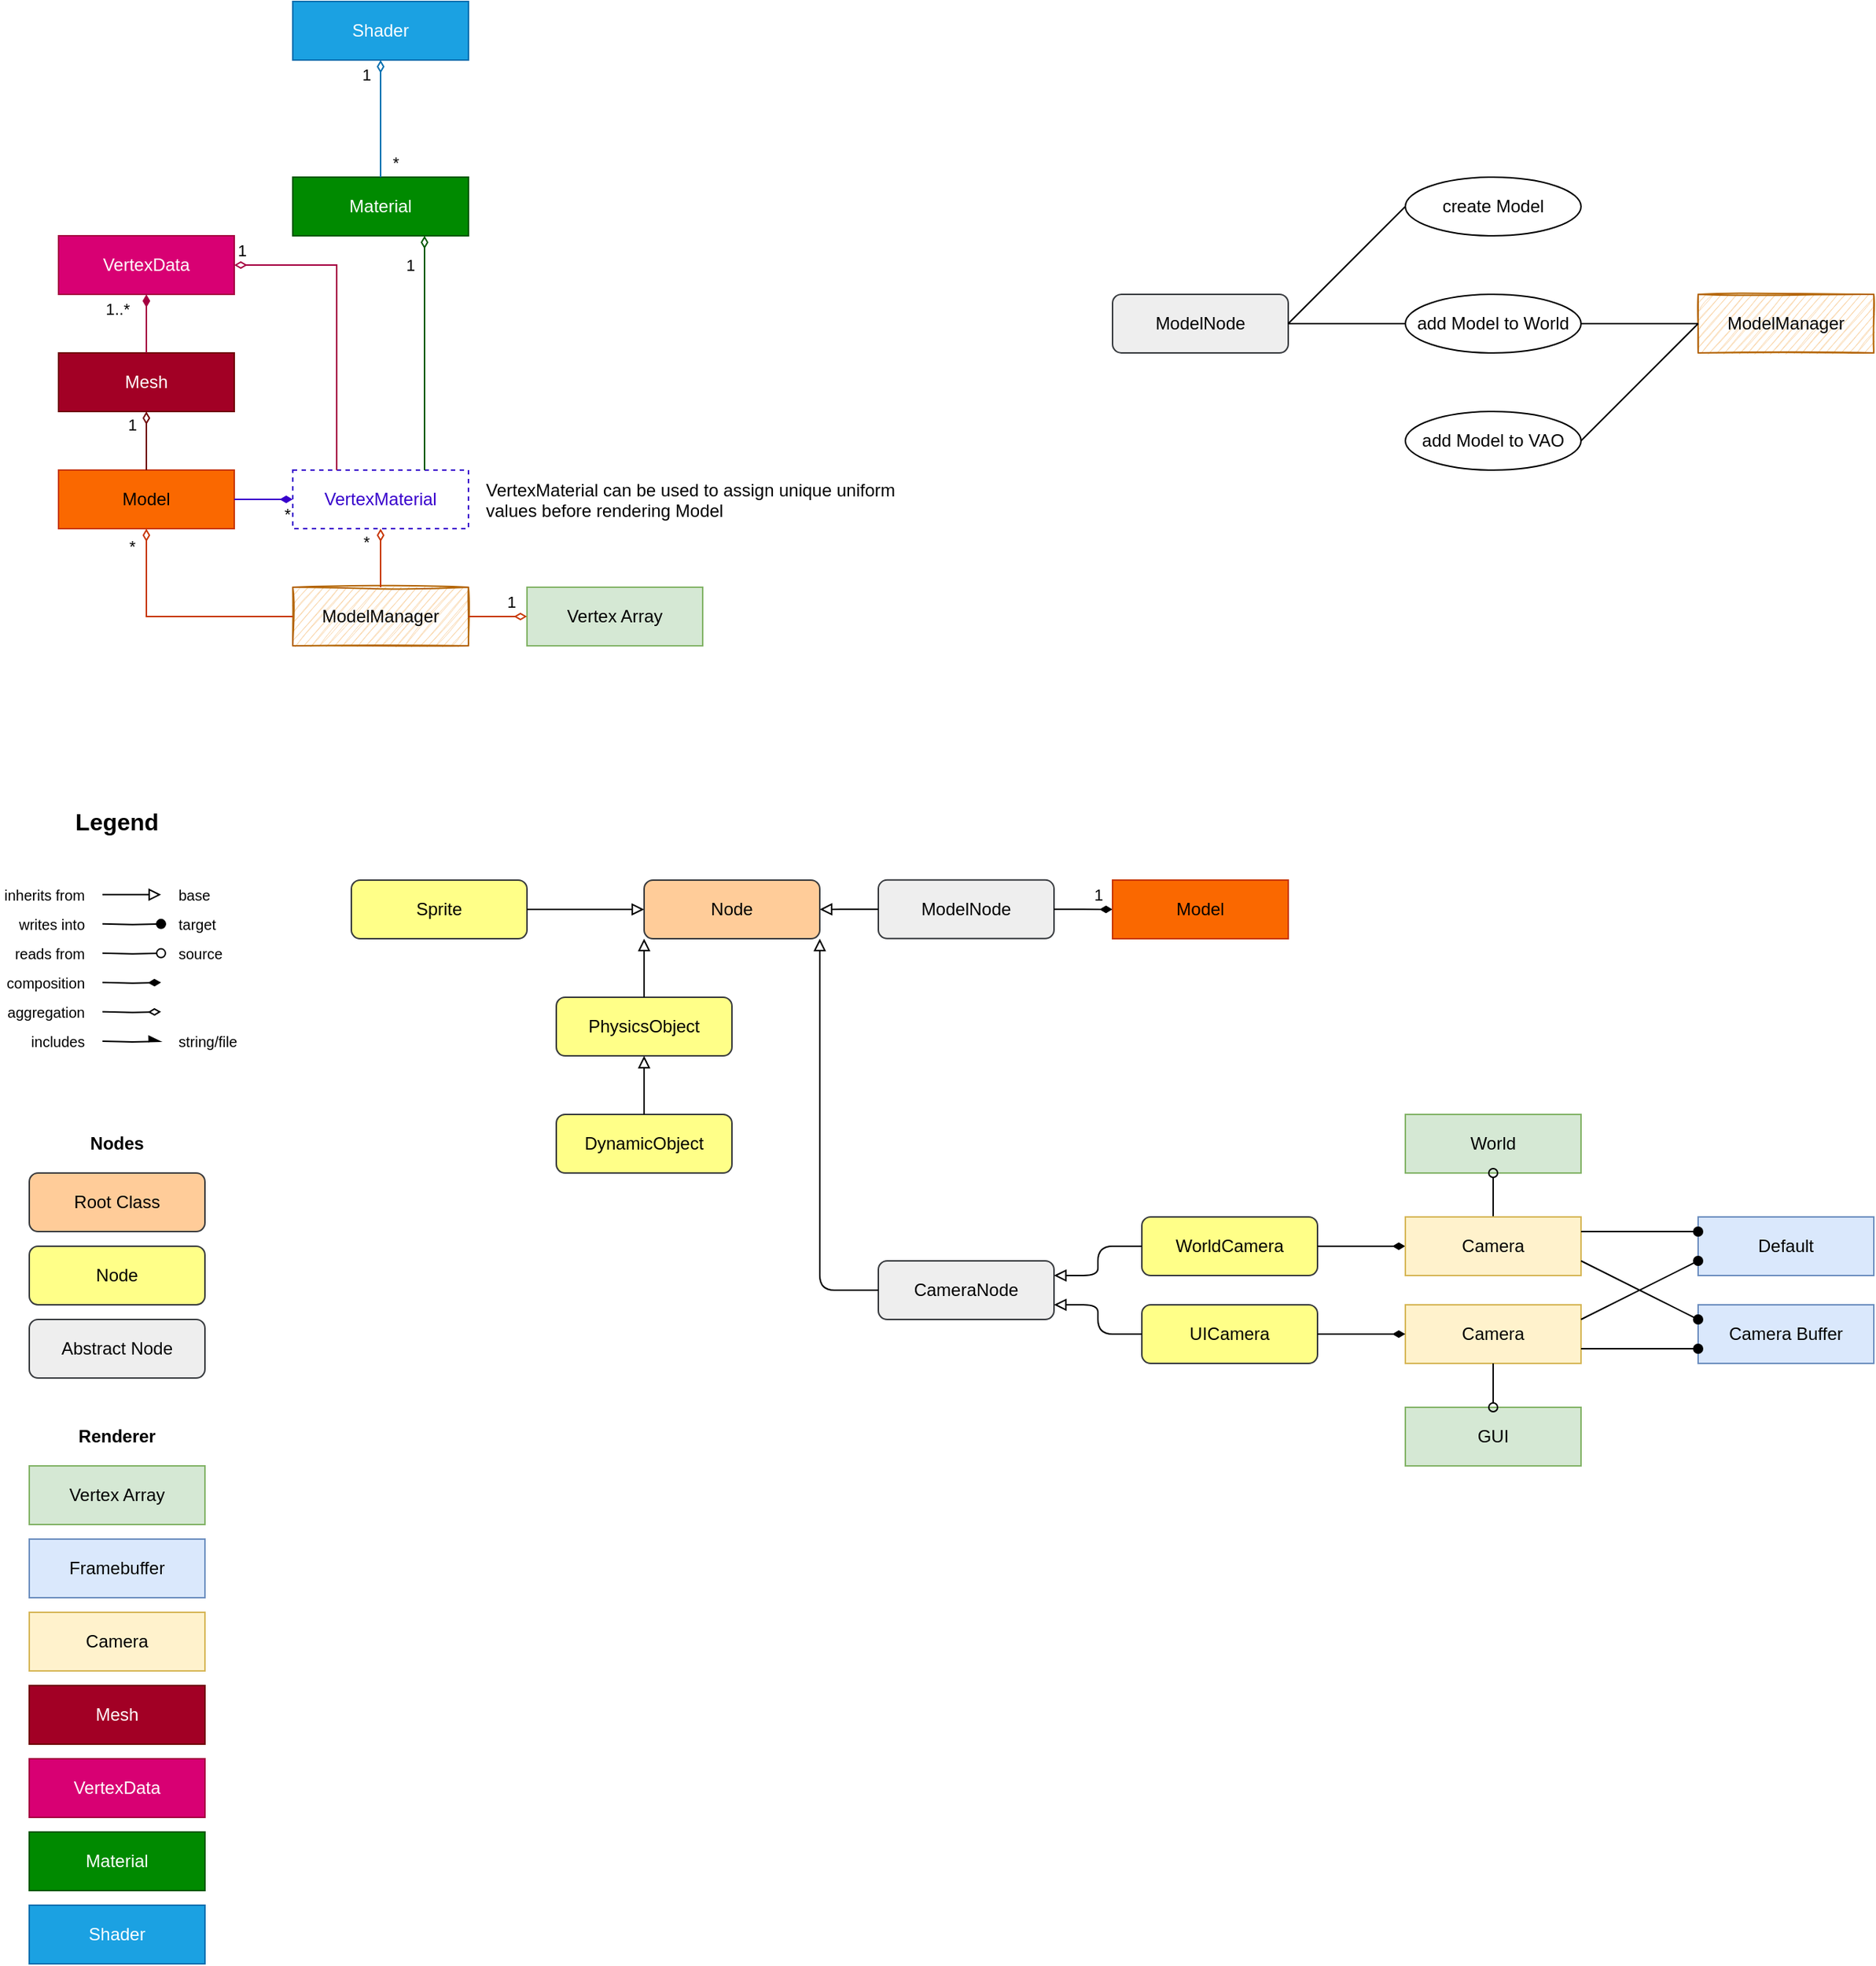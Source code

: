 <mxfile version="15.3.8" type="device" pages="3"><diagram id="CJKRNKf_ME-2piySEul1" name="Node - Render Relationship"><mxGraphModel dx="1551" dy="2051" grid="1" gridSize="10" guides="1" tooltips="1" connect="1" arrows="1" fold="1" page="1" pageScale="1" pageWidth="1600" pageHeight="900" math="0" shadow="0"><root><mxCell id="0"/><mxCell id="1" parent="0"/><mxCell id="VkzjwQUSMAbatci4jUjK-1" value="Node" style="rounded=1;whiteSpace=wrap;html=1;fillColor=#ffcc99;strokeColor=#36393d;" parent="1" vertex="1"><mxGeometry x="480" y="80" width="120" height="40" as="geometry"/></mxCell><mxCell id="VkzjwQUSMAbatci4jUjK-2" value="Sprite" style="rounded=1;whiteSpace=wrap;html=1;fillColor=#ffff88;strokeColor=#36393d;" parent="1" vertex="1"><mxGeometry x="280" y="80" width="120" height="40" as="geometry"/></mxCell><mxCell id="VkzjwQUSMAbatci4jUjK-4" value="ModelNode" style="rounded=1;whiteSpace=wrap;html=1;fillColor=#eeeeee;strokeColor=#36393d;" parent="1" vertex="1"><mxGeometry x="640" y="79.92" width="120" height="40" as="geometry"/></mxCell><mxCell id="VkzjwQUSMAbatci4jUjK-12" value="PhysicsObject" style="rounded=1;whiteSpace=wrap;html=1;fillColor=#ffff88;strokeColor=#36393d;" parent="1" vertex="1"><mxGeometry x="420" y="160" width="120" height="40" as="geometry"/></mxCell><mxCell id="VkzjwQUSMAbatci4jUjK-13" value="DynamicObject" style="rounded=1;whiteSpace=wrap;html=1;fillColor=#ffff88;strokeColor=#36393d;" parent="1" vertex="1"><mxGeometry x="420" y="240" width="120" height="40" as="geometry"/></mxCell><mxCell id="VkzjwQUSMAbatci4jUjK-14" value="" style="endArrow=block;endSize=6;endFill=0;html=1;exitX=0.5;exitY=0;exitDx=0;exitDy=0;entryX=0.5;entryY=1;entryDx=0;entryDy=0;edgeStyle=orthogonalEdgeStyle;" parent="1" source="VkzjwQUSMAbatci4jUjK-13" target="VkzjwQUSMAbatci4jUjK-12" edge="1"><mxGeometry width="160" relative="1" as="geometry"><mxPoint x="480" y="220" as="sourcePoint"/><mxPoint x="540" y="300" as="targetPoint"/></mxGeometry></mxCell><mxCell id="VkzjwQUSMAbatci4jUjK-15" value="" style="endArrow=block;endSize=6;endFill=0;html=1;exitX=1;exitY=0.5;exitDx=0;exitDy=0;entryX=0;entryY=0.5;entryDx=0;entryDy=0;edgeStyle=orthogonalEdgeStyle;" parent="1" source="VkzjwQUSMAbatci4jUjK-2" target="VkzjwQUSMAbatci4jUjK-1" edge="1"><mxGeometry width="160" relative="1" as="geometry"><mxPoint x="690" y="450" as="sourcePoint"/><mxPoint x="690" y="390" as="targetPoint"/><Array as="points"/></mxGeometry></mxCell><mxCell id="VkzjwQUSMAbatci4jUjK-16" value="" style="endArrow=block;endSize=6;endFill=0;html=1;exitX=0.5;exitY=0;exitDx=0;exitDy=0;entryX=0;entryY=1;entryDx=0;entryDy=0;edgeStyle=orthogonalEdgeStyle;" parent="1" source="VkzjwQUSMAbatci4jUjK-12" target="VkzjwQUSMAbatci4jUjK-1" edge="1"><mxGeometry width="160" relative="1" as="geometry"><mxPoint x="690" y="450" as="sourcePoint"/><mxPoint x="690" y="390" as="targetPoint"/></mxGeometry></mxCell><mxCell id="VkzjwQUSMAbatci4jUjK-20" value="" style="edgeStyle=orthogonalEdgeStyle;rounded=0;orthogonalLoop=1;jettySize=auto;html=1;endArrow=oval;endFill=1;" parent="1" edge="1"><mxGeometry relative="1" as="geometry"><mxPoint x="1000.0" y="129.5" as="targetPoint"/></mxGeometry></mxCell><mxCell id="VkzjwQUSMAbatci4jUjK-19" value="" style="edgeStyle=orthogonalEdgeStyle;rounded=0;orthogonalLoop=1;jettySize=auto;html=1;endArrow=oval;endFill=1;" parent="1" edge="1"><mxGeometry relative="1" as="geometry"><mxPoint x="1000.0" y="69.5" as="targetPoint"/></mxGeometry></mxCell><mxCell id="VkzjwQUSMAbatci4jUjK-21" value="" style="endArrow=block;endSize=6;endFill=0;html=1;exitX=0;exitY=0.5;exitDx=0;exitDy=0;entryX=1;entryY=0.5;entryDx=0;entryDy=0;edgeStyle=orthogonalEdgeStyle;" parent="1" source="VkzjwQUSMAbatci4jUjK-4" target="VkzjwQUSMAbatci4jUjK-1" edge="1"><mxGeometry width="160" relative="1" as="geometry"><mxPoint x="690.0" y="350.0" as="sourcePoint"/><mxPoint x="580" y="130" as="targetPoint"/></mxGeometry></mxCell><mxCell id="VkzjwQUSMAbatci4jUjK-26" value="" style="edgeStyle=orthogonalEdgeStyle;rounded=0;orthogonalLoop=1;jettySize=auto;html=1;endArrow=oval;endFill=1;" parent="1" edge="1"><mxGeometry relative="1" as="geometry"><mxPoint x="110" y="109.92" as="sourcePoint"/><mxPoint x="150" y="109.92" as="targetPoint"/></mxGeometry></mxCell><mxCell id="VkzjwQUSMAbatci4jUjK-27" value="writes into" style="text;html=1;strokeColor=none;fillColor=none;align=right;verticalAlign=middle;whiteSpace=wrap;rounded=0;fontSize=10;" parent="1" vertex="1"><mxGeometry x="40" y="99.92" width="60" height="20" as="geometry"/></mxCell><mxCell id="VkzjwQUSMAbatci4jUjK-28" value="&lt;b&gt;&lt;font style=&quot;font-size: 16px&quot;&gt;Legend&lt;/font&gt;&lt;/b&gt;" style="text;html=1;strokeColor=none;fillColor=none;align=center;verticalAlign=middle;whiteSpace=wrap;rounded=0;" parent="1" vertex="1"><mxGeometry x="40" width="160" height="80" as="geometry"/></mxCell><mxCell id="VkzjwQUSMAbatci4jUjK-29" value="target" style="text;html=1;strokeColor=none;fillColor=none;align=left;verticalAlign=middle;whiteSpace=wrap;rounded=0;fontSize=10;" parent="1" vertex="1"><mxGeometry x="160" y="99.92" width="80" height="20" as="geometry"/></mxCell><mxCell id="VkzjwQUSMAbatci4jUjK-30" value="CameraNode" style="rounded=1;whiteSpace=wrap;html=1;fillColor=#eeeeee;strokeColor=#36393d;" parent="1" vertex="1"><mxGeometry x="640" y="340" width="120" height="40" as="geometry"/></mxCell><mxCell id="VkzjwQUSMAbatci4jUjK-31" value="WorldCamera" style="rounded=1;whiteSpace=wrap;html=1;fillColor=#ffff88;strokeColor=#36393d;" parent="1" vertex="1"><mxGeometry x="820" y="310" width="120" height="40" as="geometry"/></mxCell><mxCell id="VkzjwQUSMAbatci4jUjK-32" value="UICamera" style="rounded=1;whiteSpace=wrap;html=1;fillColor=#ffff88;strokeColor=#36393d;" parent="1" vertex="1"><mxGeometry x="820" y="370" width="120" height="40" as="geometry"/></mxCell><mxCell id="VkzjwQUSMAbatci4jUjK-33" value="Camera" style="rounded=0;whiteSpace=wrap;html=1;fillColor=#fff2cc;strokeColor=#d6b656;" parent="1" vertex="1"><mxGeometry x="1000" y="370" width="120" height="40" as="geometry"/></mxCell><mxCell id="VkzjwQUSMAbatci4jUjK-34" value="" style="endArrow=block;endSize=6;endFill=0;html=1;exitX=0;exitY=0.5;exitDx=0;exitDy=0;entryX=1;entryY=0.75;entryDx=0;entryDy=0;edgeStyle=orthogonalEdgeStyle;" parent="1" source="VkzjwQUSMAbatci4jUjK-32" target="VkzjwQUSMAbatci4jUjK-30" edge="1"><mxGeometry width="160" relative="1" as="geometry"><mxPoint x="830" y="280" as="sourcePoint"/><mxPoint x="770" y="260" as="targetPoint"/></mxGeometry></mxCell><mxCell id="VkzjwQUSMAbatci4jUjK-35" value="" style="endArrow=block;endSize=6;endFill=0;html=1;exitX=0;exitY=0.5;exitDx=0;exitDy=0;entryX=1;entryY=0.25;entryDx=0;entryDy=0;edgeStyle=orthogonalEdgeStyle;" parent="1" source="VkzjwQUSMAbatci4jUjK-31" target="VkzjwQUSMAbatci4jUjK-30" edge="1"><mxGeometry width="160" relative="1" as="geometry"><mxPoint x="830" y="400" as="sourcePoint"/><mxPoint x="770" y="380" as="targetPoint"/></mxGeometry></mxCell><mxCell id="VkzjwQUSMAbatci4jUjK-38" value="" style="edgeStyle=orthogonalEdgeStyle;rounded=0;orthogonalLoop=1;jettySize=auto;html=1;endArrow=diamondThin;endFill=1;entryX=0;entryY=0.5;entryDx=0;entryDy=0;exitX=1;exitY=0.5;exitDx=0;exitDy=0;" parent="1" source="VkzjwQUSMAbatci4jUjK-31" target="VkzjwQUSMAbatci4jUjK-57" edge="1"><mxGeometry relative="1" as="geometry"><mxPoint x="950" y="280" as="sourcePoint"/><mxPoint x="1010" y="280" as="targetPoint"/></mxGeometry></mxCell><mxCell id="VkzjwQUSMAbatci4jUjK-39" value="" style="edgeStyle=orthogonalEdgeStyle;rounded=0;orthogonalLoop=1;jettySize=auto;html=1;endArrow=diamondThin;endFill=1;entryX=0;entryY=0.5;entryDx=0;entryDy=0;exitX=1;exitY=0.5;exitDx=0;exitDy=0;" parent="1" source="VkzjwQUSMAbatci4jUjK-32" target="VkzjwQUSMAbatci4jUjK-33" edge="1"><mxGeometry relative="1" as="geometry"><mxPoint x="950" y="340" as="sourcePoint"/><mxPoint x="1010" y="360" as="targetPoint"/></mxGeometry></mxCell><mxCell id="VkzjwQUSMAbatci4jUjK-40" value="Camera Buffer" style="rounded=0;whiteSpace=wrap;html=1;fillColor=#dae8fc;strokeColor=#6c8ebf;" parent="1" vertex="1"><mxGeometry x="1200" y="370" width="120" height="40" as="geometry"/></mxCell><mxCell id="VkzjwQUSMAbatci4jUjK-41" value="GUI" style="rounded=0;whiteSpace=wrap;html=1;fillColor=#d5e8d4;strokeColor=#82b366;" parent="1" vertex="1"><mxGeometry x="1000" y="440" width="120" height="40" as="geometry"/></mxCell><mxCell id="VkzjwQUSMAbatci4jUjK-42" value="World" style="rounded=0;whiteSpace=wrap;html=1;fillColor=#d5e8d4;strokeColor=#82b366;" parent="1" vertex="1"><mxGeometry x="1000" y="240" width="120" height="40" as="geometry"/></mxCell><mxCell id="VkzjwQUSMAbatci4jUjK-43" value="Vertex Array" style="rounded=0;whiteSpace=wrap;html=1;fillColor=#d5e8d4;strokeColor=#82b366;" parent="1" vertex="1"><mxGeometry x="60" y="480" width="120" height="40" as="geometry"/></mxCell><mxCell id="VkzjwQUSMAbatci4jUjK-44" value="Abstract Node" style="rounded=1;whiteSpace=wrap;html=1;fillColor=#eeeeee;strokeColor=#36393d;" parent="1" vertex="1"><mxGeometry x="60" y="380" width="120" height="40" as="geometry"/></mxCell><mxCell id="VkzjwQUSMAbatci4jUjK-45" value="Node" style="rounded=1;whiteSpace=wrap;html=1;fillColor=#ffff88;strokeColor=#36393d;" parent="1" vertex="1"><mxGeometry x="60" y="330" width="120" height="40" as="geometry"/></mxCell><mxCell id="VkzjwQUSMAbatci4jUjK-46" value="Root Class" style="rounded=1;whiteSpace=wrap;html=1;fillColor=#ffcc99;strokeColor=#36393d;" parent="1" vertex="1"><mxGeometry x="60" y="280" width="120" height="40" as="geometry"/></mxCell><mxCell id="VkzjwQUSMAbatci4jUjK-47" value="Framebuffer" style="rounded=0;whiteSpace=wrap;html=1;fillColor=#dae8fc;strokeColor=#6c8ebf;" parent="1" vertex="1"><mxGeometry x="60" y="530" width="120" height="40" as="geometry"/></mxCell><mxCell id="VkzjwQUSMAbatci4jUjK-48" value="Default" style="rounded=0;whiteSpace=wrap;html=1;fillColor=#dae8fc;strokeColor=#6c8ebf;" parent="1" vertex="1"><mxGeometry x="1200" y="310" width="120" height="40" as="geometry"/></mxCell><mxCell id="VkzjwQUSMAbatci4jUjK-49" value="" style="rounded=0;orthogonalLoop=1;jettySize=auto;html=1;endArrow=oval;endFill=1;entryX=0;entryY=0.75;entryDx=0;entryDy=0;exitX=1;exitY=0.25;exitDx=0;exitDy=0;" parent="1" source="VkzjwQUSMAbatci4jUjK-33" target="VkzjwQUSMAbatci4jUjK-48" edge="1"><mxGeometry relative="1" as="geometry"><mxPoint x="950" y="280.0" as="sourcePoint"/><mxPoint x="1010" y="280.0" as="targetPoint"/></mxGeometry></mxCell><mxCell id="VkzjwQUSMAbatci4jUjK-50" value="" style="edgeStyle=orthogonalEdgeStyle;rounded=0;orthogonalLoop=1;jettySize=auto;html=1;endArrow=oval;endFill=1;entryX=0;entryY=0.75;entryDx=0;entryDy=0;exitX=1;exitY=0.75;exitDx=0;exitDy=0;" parent="1" source="VkzjwQUSMAbatci4jUjK-33" target="VkzjwQUSMAbatci4jUjK-40" edge="1"><mxGeometry relative="1" as="geometry"><mxPoint x="1130" y="360" as="sourcePoint"/><mxPoint x="1170" y="330" as="targetPoint"/></mxGeometry></mxCell><mxCell id="VkzjwQUSMAbatci4jUjK-51" value="" style="edgeStyle=orthogonalEdgeStyle;rounded=0;orthogonalLoop=1;jettySize=auto;html=1;endArrow=oval;endFill=0;entryX=0.5;entryY=1;entryDx=0;entryDy=0;exitX=0.5;exitY=0;exitDx=0;exitDy=0;" parent="1" source="VkzjwQUSMAbatci4jUjK-57" target="VkzjwQUSMAbatci4jUjK-42" edge="1"><mxGeometry relative="1" as="geometry"><mxPoint x="950" y="280" as="sourcePoint"/><mxPoint x="1010" y="280" as="targetPoint"/></mxGeometry></mxCell><mxCell id="VkzjwQUSMAbatci4jUjK-53" value="" style="edgeStyle=orthogonalEdgeStyle;rounded=0;orthogonalLoop=1;jettySize=auto;html=1;endArrow=oval;endFill=0;" parent="1" edge="1"><mxGeometry relative="1" as="geometry"><mxPoint x="110" y="129.92" as="sourcePoint"/><mxPoint x="150" y="129.92" as="targetPoint"/></mxGeometry></mxCell><mxCell id="VkzjwQUSMAbatci4jUjK-54" value="&lt;font style=&quot;font-size: 10px&quot;&gt;reads from&lt;/font&gt;" style="text;html=1;strokeColor=none;fillColor=none;align=right;verticalAlign=middle;whiteSpace=wrap;rounded=0;" parent="1" vertex="1"><mxGeometry x="40" y="119.92" width="60" height="20" as="geometry"/></mxCell><mxCell id="VkzjwQUSMAbatci4jUjK-55" value="&lt;font style=&quot;font-size: 10px&quot;&gt;source&lt;/font&gt;" style="text;html=1;strokeColor=none;fillColor=none;align=left;verticalAlign=middle;whiteSpace=wrap;rounded=0;" parent="1" vertex="1"><mxGeometry x="160" y="119.92" width="80" height="20" as="geometry"/></mxCell><mxCell id="VkzjwQUSMAbatci4jUjK-56" value="" style="edgeStyle=orthogonalEdgeStyle;rounded=0;orthogonalLoop=1;jettySize=auto;html=1;endArrow=oval;endFill=0;entryX=0.5;entryY=0;entryDx=0;entryDy=0;exitX=0.5;exitY=1;exitDx=0;exitDy=0;" parent="1" source="VkzjwQUSMAbatci4jUjK-33" target="VkzjwQUSMAbatci4jUjK-41" edge="1"><mxGeometry relative="1" as="geometry"><mxPoint x="1040" y="390" as="sourcePoint"/><mxPoint x="1040" y="460" as="targetPoint"/></mxGeometry></mxCell><mxCell id="VkzjwQUSMAbatci4jUjK-57" value="Camera" style="rounded=0;whiteSpace=wrap;html=1;fillColor=#fff2cc;strokeColor=#d6b656;" parent="1" vertex="1"><mxGeometry x="1000" y="310" width="120" height="40" as="geometry"/></mxCell><mxCell id="VkzjwQUSMAbatci4jUjK-59" value="" style="edgeStyle=orthogonalEdgeStyle;rounded=0;orthogonalLoop=1;jettySize=auto;html=1;endArrow=oval;endFill=1;entryX=0;entryY=0.25;entryDx=0;entryDy=0;exitX=1;exitY=0.25;exitDx=0;exitDy=0;" parent="1" source="VkzjwQUSMAbatci4jUjK-57" target="VkzjwQUSMAbatci4jUjK-48" edge="1"><mxGeometry relative="1" as="geometry"><mxPoint x="1130" y="390" as="sourcePoint"/><mxPoint x="1260" y="350" as="targetPoint"/></mxGeometry></mxCell><mxCell id="VkzjwQUSMAbatci4jUjK-60" value="" style="rounded=0;orthogonalLoop=1;jettySize=auto;html=1;endArrow=oval;endFill=1;entryX=0;entryY=0.25;entryDx=0;entryDy=0;exitX=1;exitY=0.75;exitDx=0;exitDy=0;" parent="1" source="VkzjwQUSMAbatci4jUjK-57" target="VkzjwQUSMAbatci4jUjK-40" edge="1"><mxGeometry relative="1" as="geometry"><mxPoint x="1130" y="330" as="sourcePoint"/><mxPoint x="1260" y="330" as="targetPoint"/></mxGeometry></mxCell><mxCell id="VkzjwQUSMAbatci4jUjK-61" value="Camera" style="rounded=0;whiteSpace=wrap;html=1;fillColor=#fff2cc;strokeColor=#d6b656;" parent="1" vertex="1"><mxGeometry x="60" y="580" width="120" height="40" as="geometry"/></mxCell><mxCell id="VkzjwQUSMAbatci4jUjK-63" value="" style="edgeStyle=orthogonalEdgeStyle;rounded=0;orthogonalLoop=1;jettySize=auto;html=1;endArrow=diamondThin;endFill=1;" parent="1" edge="1"><mxGeometry relative="1" as="geometry"><mxPoint x="110" y="149.92" as="sourcePoint"/><mxPoint x="150" y="149.92" as="targetPoint"/></mxGeometry></mxCell><mxCell id="VkzjwQUSMAbatci4jUjK-64" value="&lt;font style=&quot;font-size: 10px&quot;&gt;composition&lt;/font&gt;" style="text;html=1;strokeColor=none;fillColor=none;align=right;verticalAlign=middle;whiteSpace=wrap;rounded=0;" parent="1" vertex="1"><mxGeometry x="40" y="139.92" width="60" height="20" as="geometry"/></mxCell><mxCell id="VkzjwQUSMAbatci4jUjK-66" value="" style="edgeStyle=orthogonalEdgeStyle;rounded=1;orthogonalLoop=1;jettySize=auto;html=1;endArrow=block;endFill=0;exitX=0;exitY=0.5;exitDx=0;exitDy=0;entryX=1;entryY=1;entryDx=0;entryDy=0;" parent="1" source="VkzjwQUSMAbatci4jUjK-30" target="VkzjwQUSMAbatci4jUjK-1" edge="1"><mxGeometry relative="1" as="geometry"><mxPoint x="950" y="520" as="sourcePoint"/><mxPoint x="700" y="370" as="targetPoint"/></mxGeometry></mxCell><mxCell id="VkzjwQUSMAbatci4jUjK-68" value="" style="endArrow=block;endSize=6;endFill=0;html=1;exitX=1;exitY=0.5;exitDx=0;exitDy=0;edgeStyle=orthogonalEdgeStyle;" parent="1" edge="1"><mxGeometry width="160" relative="1" as="geometry"><mxPoint x="110" y="89.92" as="sourcePoint"/><mxPoint x="150" y="89.92" as="targetPoint"/><Array as="points"/></mxGeometry></mxCell><mxCell id="VkzjwQUSMAbatci4jUjK-69" value="&lt;font style=&quot;font-size: 10px&quot;&gt;inherits from&lt;/font&gt;" style="text;html=1;strokeColor=none;fillColor=none;align=right;verticalAlign=middle;whiteSpace=wrap;rounded=0;" parent="1" vertex="1"><mxGeometry x="40" y="79.92" width="60" height="20" as="geometry"/></mxCell><mxCell id="VkzjwQUSMAbatci4jUjK-70" value="base" style="text;html=1;strokeColor=none;fillColor=none;align=left;verticalAlign=middle;whiteSpace=wrap;rounded=0;fontSize=10;" parent="1" vertex="1"><mxGeometry x="160" y="79.92" width="80" height="20" as="geometry"/></mxCell><mxCell id="VkzjwQUSMAbatci4jUjK-73" value="&lt;b&gt;&lt;font style=&quot;font-size: 12px&quot;&gt;Nodes&lt;/font&gt;&lt;/b&gt;" style="text;html=1;strokeColor=none;fillColor=none;align=center;verticalAlign=middle;whiteSpace=wrap;rounded=0;" parent="1" vertex="1"><mxGeometry x="40" y="240" width="160" height="40" as="geometry"/></mxCell><mxCell id="VkzjwQUSMAbatci4jUjK-74" value="&lt;b&gt;&lt;font style=&quot;font-size: 12px&quot;&gt;Renderer&lt;/font&gt;&lt;/b&gt;" style="text;html=1;strokeColor=none;fillColor=none;align=center;verticalAlign=middle;whiteSpace=wrap;rounded=0;" parent="1" vertex="1"><mxGeometry x="40" y="440" width="160" height="40" as="geometry"/></mxCell><mxCell id="VkzjwQUSMAbatci4jUjK-76" value="Shader" style="rounded=0;whiteSpace=wrap;html=1;fillColor=#1ba1e2;strokeColor=#006EAF;fontColor=#ffffff;" parent="1" vertex="1"><mxGeometry x="60" y="780" width="120" height="40" as="geometry"/></mxCell><mxCell id="VkzjwQUSMAbatci4jUjK-87" value="" style="edgeStyle=orthogonalEdgeStyle;rounded=1;orthogonalLoop=1;jettySize=auto;html=1;endArrow=async;endFill=1;" parent="1" edge="1"><mxGeometry relative="1" as="geometry"><mxPoint x="110" y="190" as="sourcePoint"/><mxPoint x="150" y="190" as="targetPoint"/></mxGeometry></mxCell><mxCell id="VkzjwQUSMAbatci4jUjK-88" value="string/file" style="text;html=1;strokeColor=none;fillColor=none;align=left;verticalAlign=middle;whiteSpace=wrap;rounded=0;fontSize=10;" parent="1" vertex="1"><mxGeometry x="160" y="180" width="80" height="20" as="geometry"/></mxCell><mxCell id="VkzjwQUSMAbatci4jUjK-89" value="&lt;span style=&quot;font-size: 10px&quot;&gt;includes&lt;/span&gt;" style="text;html=1;strokeColor=none;fillColor=none;align=right;verticalAlign=middle;whiteSpace=wrap;rounded=0;" parent="1" vertex="1"><mxGeometry x="40" y="180" width="60" height="20" as="geometry"/></mxCell><mxCell id="zJthIkDgyrN_V3sy9wzl-2" value="Material" style="rounded=0;whiteSpace=wrap;html=1;fillColor=#008a00;strokeColor=#005700;fontColor=#ffffff;" parent="1" vertex="1"><mxGeometry x="60" y="730" width="120" height="40" as="geometry"/></mxCell><mxCell id="ttcC8W4YoHF7YsS9dPDM-10" value="Mesh" style="rounded=0;whiteSpace=wrap;html=1;fillColor=#a20025;strokeColor=#6F0000;fontColor=#ffffff;" parent="1" vertex="1"><mxGeometry x="60" y="630" width="120" height="40" as="geometry"/></mxCell><mxCell id="ttcC8W4YoHF7YsS9dPDM-12" value="VertexData" style="rounded=0;whiteSpace=wrap;html=1;fillColor=#d80073;strokeColor=#A50040;fontColor=#ffffff;" parent="1" vertex="1"><mxGeometry x="60" y="680" width="120" height="40" as="geometry"/></mxCell><mxCell id="ttcC8W4YoHF7YsS9dPDM-49" value="" style="edgeStyle=orthogonalEdgeStyle;rounded=0;orthogonalLoop=1;jettySize=auto;html=1;endArrow=diamondThin;endFill=1;exitX=1;exitY=0.5;exitDx=0;exitDy=0;entryX=0;entryY=0.5;entryDx=0;entryDy=0;" parent="1" source="VkzjwQUSMAbatci4jUjK-4" target="YjGurLWGHBvGcHFVoFh--85" edge="1"><mxGeometry relative="1" as="geometry"><mxPoint x="890.0" y="59.5" as="sourcePoint"/><mxPoint x="780" y="110" as="targetPoint"/></mxGeometry></mxCell><mxCell id="YjGurLWGHBvGcHFVoFh--81" value="1" style="edgeLabel;html=1;align=center;verticalAlign=middle;resizable=0;points=[];" parent="ttcC8W4YoHF7YsS9dPDM-49" vertex="1" connectable="0"><mxGeometry x="0.241" relative="1" as="geometry"><mxPoint x="5" y="-10" as="offset"/></mxGeometry></mxCell><mxCell id="YjGurLWGHBvGcHFVoFh--39" value="Mesh" style="rounded=0;whiteSpace=wrap;html=1;fillColor=#a20025;strokeColor=#6F0000;fontColor=#ffffff;" parent="1" vertex="1"><mxGeometry x="80" y="-280" width="120" height="40" as="geometry"/></mxCell><mxCell id="YjGurLWGHBvGcHFVoFh--41" value="VertexData" style="rounded=0;whiteSpace=wrap;html=1;fillColor=#d80073;strokeColor=#A50040;fontColor=#ffffff;" parent="1" vertex="1"><mxGeometry x="80" y="-360" width="120" height="40" as="geometry"/></mxCell><mxCell id="YjGurLWGHBvGcHFVoFh--45" value="" style="edgeStyle=orthogonalEdgeStyle;rounded=0;orthogonalLoop=1;jettySize=auto;html=1;endArrow=diamondThin;endFill=1;exitX=0.5;exitY=0;exitDx=0;exitDy=0;entryX=0.5;entryY=1;entryDx=0;entryDy=0;strokeColor=#A50040;" parent="1" source="YjGurLWGHBvGcHFVoFh--39" target="YjGurLWGHBvGcHFVoFh--41" edge="1"><mxGeometry relative="1" as="geometry"><mxPoint x="200" y="-270" as="sourcePoint"/><mxPoint x="310" y="-320" as="targetPoint"/></mxGeometry></mxCell><mxCell id="YjGurLWGHBvGcHFVoFh--67" value="1..*" style="edgeLabel;html=1;align=center;verticalAlign=middle;resizable=0;points=[];" parent="YjGurLWGHBvGcHFVoFh--45" vertex="1" connectable="0"><mxGeometry x="0.717" relative="1" as="geometry"><mxPoint x="-20" y="4" as="offset"/></mxGeometry></mxCell><mxCell id="YjGurLWGHBvGcHFVoFh--46" value="Model" style="rounded=0;whiteSpace=wrap;html=1;fillColor=#fa6800;strokeColor=#C73500;fontColor=#000000;" parent="1" vertex="1"><mxGeometry x="80" y="-200" width="120" height="40" as="geometry"/></mxCell><mxCell id="YjGurLWGHBvGcHFVoFh--49" value="Shader" style="rounded=0;whiteSpace=wrap;html=1;fillColor=#1ba1e2;strokeColor=#006EAF;fontColor=#ffffff;" parent="1" vertex="1"><mxGeometry x="240" y="-520" width="120" height="40" as="geometry"/></mxCell><mxCell id="YjGurLWGHBvGcHFVoFh--50" value="Material" style="rounded=0;whiteSpace=wrap;html=1;fillColor=#008a00;strokeColor=#005700;fontColor=#ffffff;" parent="1" vertex="1"><mxGeometry x="240" y="-400" width="120" height="40" as="geometry"/></mxCell><mxCell id="YjGurLWGHBvGcHFVoFh--51" value="" style="edgeStyle=orthogonalEdgeStyle;rounded=0;orthogonalLoop=1;jettySize=auto;html=1;endArrow=diamondThin;endFill=0;exitX=0.5;exitY=0;exitDx=0;exitDy=0;entryX=0.5;entryY=1;entryDx=0;entryDy=0;strokeColor=#006EAF;" parent="1" source="YjGurLWGHBvGcHFVoFh--50" target="YjGurLWGHBvGcHFVoFh--49" edge="1"><mxGeometry x="300" y="-480" as="geometry"><mxPoint x="460" y="-180.5" as="sourcePoint"/><mxPoint x="460" y="-210.0" as="targetPoint"/></mxGeometry></mxCell><mxCell id="YjGurLWGHBvGcHFVoFh--77" value="1" style="edgeLabel;html=1;align=center;verticalAlign=middle;resizable=0;points=[];" parent="YjGurLWGHBvGcHFVoFh--51" vertex="1" connectable="0"><mxGeometry relative="1" as="geometry"><mxPoint x="-10" y="-30" as="offset"/></mxGeometry></mxCell><mxCell id="YjGurLWGHBvGcHFVoFh--78" value="*" style="edgeLabel;html=1;align=center;verticalAlign=middle;resizable=0;points=[];" parent="YjGurLWGHBvGcHFVoFh--51" vertex="1" connectable="0"><mxGeometry relative="1" as="geometry"><mxPoint x="10" y="30" as="offset"/></mxGeometry></mxCell><mxCell id="YjGurLWGHBvGcHFVoFh--60" value="&lt;font color=&quot;#3700cc&quot;&gt;VertexMaterial&lt;/font&gt;" style="rounded=0;whiteSpace=wrap;html=1;fillColor=none;strokeColor=#3700CC;fontColor=#ffffff;dashed=1;" parent="1" vertex="1"><mxGeometry x="240" y="-200" width="120" height="40" as="geometry"/></mxCell><mxCell id="YjGurLWGHBvGcHFVoFh--61" value="" style="edgeStyle=orthogonalEdgeStyle;rounded=0;orthogonalLoop=1;jettySize=auto;html=1;endArrow=diamondThin;endFill=0;exitX=0.5;exitY=0;exitDx=0;exitDy=0;entryX=0.5;entryY=1;entryDx=0;entryDy=0;strokeColor=#6F0000;" parent="1" source="YjGurLWGHBvGcHFVoFh--46" target="YjGurLWGHBvGcHFVoFh--39" edge="1"><mxGeometry relative="1" as="geometry"><mxPoint x="210.0" y="-250" as="sourcePoint"/><mxPoint x="290.0" y="-310" as="targetPoint"/></mxGeometry></mxCell><mxCell id="YjGurLWGHBvGcHFVoFh--66" value="1" style="edgeLabel;html=1;align=center;verticalAlign=middle;resizable=0;points=[];" parent="YjGurLWGHBvGcHFVoFh--61" vertex="1" connectable="0"><mxGeometry x="0.95" relative="1" as="geometry"><mxPoint x="-10" y="8" as="offset"/></mxGeometry></mxCell><mxCell id="YjGurLWGHBvGcHFVoFh--69" value="" style="edgeStyle=orthogonalEdgeStyle;rounded=0;orthogonalLoop=1;jettySize=auto;html=1;endArrow=diamondThin;endFill=0;" parent="1" edge="1"><mxGeometry relative="1" as="geometry"><mxPoint x="110" y="169.92" as="sourcePoint"/><mxPoint x="150" y="169.92" as="targetPoint"/></mxGeometry></mxCell><mxCell id="YjGurLWGHBvGcHFVoFh--70" value="&lt;font style=&quot;font-size: 10px&quot;&gt;aggregation&lt;/font&gt;" style="text;html=1;strokeColor=none;fillColor=none;align=right;verticalAlign=middle;whiteSpace=wrap;rounded=0;" parent="1" vertex="1"><mxGeometry x="40" y="159.92" width="60" height="20" as="geometry"/></mxCell><mxCell id="YjGurLWGHBvGcHFVoFh--73" value="" style="edgeStyle=orthogonalEdgeStyle;rounded=0;orthogonalLoop=1;jettySize=auto;html=1;endArrow=diamondThin;endFill=0;exitX=0.25;exitY=0;exitDx=0;exitDy=0;entryX=1;entryY=0.5;entryDx=0;entryDy=0;strokeColor=#A50040;" parent="1" source="YjGurLWGHBvGcHFVoFh--60" target="YjGurLWGHBvGcHFVoFh--41" edge="1"><mxGeometry relative="1" as="geometry"><mxPoint x="150" y="-270" as="sourcePoint"/><mxPoint x="150" y="-310" as="targetPoint"/></mxGeometry></mxCell><mxCell id="YjGurLWGHBvGcHFVoFh--74" value="1" style="edgeLabel;html=1;align=center;verticalAlign=middle;resizable=0;points=[];" parent="YjGurLWGHBvGcHFVoFh--73" vertex="1" connectable="0"><mxGeometry x="0.717" relative="1" as="geometry"><mxPoint x="-25" y="-10" as="offset"/></mxGeometry></mxCell><mxCell id="YjGurLWGHBvGcHFVoFh--75" value="" style="edgeStyle=orthogonalEdgeStyle;rounded=0;orthogonalLoop=1;jettySize=auto;html=1;endArrow=diamondThin;endFill=0;exitX=0.75;exitY=0;exitDx=0;exitDy=0;entryX=0.75;entryY=1;entryDx=0;entryDy=0;strokeColor=#005700;" parent="1" source="YjGurLWGHBvGcHFVoFh--60" target="YjGurLWGHBvGcHFVoFh--50" edge="1"><mxGeometry relative="1" as="geometry"><mxPoint x="280" y="-230" as="sourcePoint"/><mxPoint x="170" y="-330" as="targetPoint"/></mxGeometry></mxCell><mxCell id="YjGurLWGHBvGcHFVoFh--76" value="1" style="edgeLabel;html=1;align=center;verticalAlign=middle;resizable=0;points=[];" parent="YjGurLWGHBvGcHFVoFh--75" vertex="1" connectable="0"><mxGeometry x="0.717" relative="1" as="geometry"><mxPoint x="-10" y="-3" as="offset"/></mxGeometry></mxCell><mxCell id="YjGurLWGHBvGcHFVoFh--79" value="" style="edgeStyle=orthogonalEdgeStyle;rounded=0;orthogonalLoop=1;jettySize=auto;html=1;endArrow=diamondThin;endFill=1;exitX=1;exitY=0.5;exitDx=0;exitDy=0;entryX=0;entryY=0.5;entryDx=0;entryDy=0;strokeColor=#3700CC;" parent="1" source="YjGurLWGHBvGcHFVoFh--46" target="YjGurLWGHBvGcHFVoFh--60" edge="1"><mxGeometry relative="1" as="geometry"><mxPoint x="320" y="-150.0" as="sourcePoint"/><mxPoint x="210" y="-369.92" as="targetPoint"/></mxGeometry></mxCell><mxCell id="YjGurLWGHBvGcHFVoFh--80" value="*" style="edgeLabel;html=1;align=center;verticalAlign=middle;resizable=0;points=[];" parent="YjGurLWGHBvGcHFVoFh--79" vertex="1" connectable="0"><mxGeometry x="0.717" relative="1" as="geometry"><mxPoint x="1" y="10" as="offset"/></mxGeometry></mxCell><mxCell id="YjGurLWGHBvGcHFVoFh--84" value="VertexMaterial can be used to assign unique uniform values before rendering Model" style="text;html=1;strokeColor=none;fillColor=none;align=left;verticalAlign=top;whiteSpace=wrap;rounded=0;dashed=1;" parent="1" vertex="1"><mxGeometry x="370" y="-200" width="310" height="40" as="geometry"/></mxCell><mxCell id="YjGurLWGHBvGcHFVoFh--85" value="Model" style="rounded=0;whiteSpace=wrap;html=1;fillColor=#fa6800;strokeColor=#C73500;fontColor=#000000;" parent="1" vertex="1"><mxGeometry x="800" y="80" width="120" height="40" as="geometry"/></mxCell><mxCell id="8Rugcowp7z7SmguTe4IM-1" value="ModelManager" style="rounded=0;whiteSpace=wrap;html=1;fillColor=#fad7ac;strokeColor=#b46504;sketch=1;" parent="1" vertex="1"><mxGeometry x="240" y="-120" width="120" height="40" as="geometry"/></mxCell><mxCell id="8Rugcowp7z7SmguTe4IM-2" value="Vertex Array" style="rounded=0;whiteSpace=wrap;html=1;fillColor=#d5e8d4;strokeColor=#82b366;" parent="1" vertex="1"><mxGeometry x="400" y="-120" width="120" height="40" as="geometry"/></mxCell><mxCell id="qhg4d1HGXLNLVg1WZ9Jj-2" value="" style="edgeStyle=orthogonalEdgeStyle;rounded=0;orthogonalLoop=1;jettySize=auto;html=1;endArrow=diamondThin;endFill=0;exitX=0;exitY=0.5;exitDx=0;exitDy=0;entryX=0.5;entryY=1;entryDx=0;entryDy=0;strokeColor=#C73500;" parent="1" source="8Rugcowp7z7SmguTe4IM-1" target="YjGurLWGHBvGcHFVoFh--46" edge="1"><mxGeometry relative="1" as="geometry"><mxPoint x="150" y="-190" as="sourcePoint"/><mxPoint x="150" y="-230" as="targetPoint"/></mxGeometry></mxCell><mxCell id="qhg4d1HGXLNLVg1WZ9Jj-3" value="*" style="edgeLabel;html=1;align=center;verticalAlign=middle;resizable=0;points=[];" parent="qhg4d1HGXLNLVg1WZ9Jj-2" vertex="1" connectable="0"><mxGeometry x="0.95" relative="1" as="geometry"><mxPoint x="-10" y="8" as="offset"/></mxGeometry></mxCell><mxCell id="qhg4d1HGXLNLVg1WZ9Jj-4" value="" style="edgeStyle=orthogonalEdgeStyle;rounded=0;orthogonalLoop=1;jettySize=auto;html=1;endArrow=diamondThin;endFill=0;exitX=0.5;exitY=0;exitDx=0;exitDy=0;entryX=0.5;entryY=1;entryDx=0;entryDy=0;strokeColor=#C73500;" parent="1" source="8Rugcowp7z7SmguTe4IM-1" target="YjGurLWGHBvGcHFVoFh--60" edge="1"><mxGeometry relative="1" as="geometry"><mxPoint x="250" y="-50" as="sourcePoint"/><mxPoint x="150" y="-150" as="targetPoint"/></mxGeometry></mxCell><mxCell id="qhg4d1HGXLNLVg1WZ9Jj-5" value="*" style="edgeLabel;html=1;align=center;verticalAlign=middle;resizable=0;points=[];" parent="qhg4d1HGXLNLVg1WZ9Jj-4" vertex="1" connectable="0"><mxGeometry x="0.95" relative="1" as="geometry"><mxPoint x="-10" y="8" as="offset"/></mxGeometry></mxCell><mxCell id="qhg4d1HGXLNLVg1WZ9Jj-6" value="" style="edgeStyle=orthogonalEdgeStyle;rounded=0;orthogonalLoop=1;jettySize=auto;html=1;endArrow=diamondThin;endFill=0;exitX=1;exitY=0.5;exitDx=0;exitDy=0;entryX=0;entryY=0.5;entryDx=0;entryDy=0;strokeColor=#C73500;" parent="1" source="8Rugcowp7z7SmguTe4IM-1" target="8Rugcowp7z7SmguTe4IM-2" edge="1"><mxGeometry relative="1" as="geometry"><mxPoint x="310" y="-110" as="sourcePoint"/><mxPoint x="310" y="-190" as="targetPoint"/></mxGeometry></mxCell><mxCell id="qhg4d1HGXLNLVg1WZ9Jj-7" value="1" style="edgeLabel;html=1;align=center;verticalAlign=middle;resizable=0;points=[];" parent="qhg4d1HGXLNLVg1WZ9Jj-6" vertex="1" connectable="0"><mxGeometry x="0.95" relative="1" as="geometry"><mxPoint x="-10" y="-10" as="offset"/></mxGeometry></mxCell><mxCell id="qhg4d1HGXLNLVg1WZ9Jj-8" value="ModelNode" style="rounded=1;whiteSpace=wrap;html=1;fillColor=#eeeeee;strokeColor=#36393d;" parent="1" vertex="1"><mxGeometry x="800" y="-320" width="120" height="40" as="geometry"/></mxCell><mxCell id="qhg4d1HGXLNLVg1WZ9Jj-9" value="ModelManager" style="rounded=0;whiteSpace=wrap;html=1;fillColor=#fad7ac;strokeColor=#b46504;sketch=1;" parent="1" vertex="1"><mxGeometry x="1200" y="-320" width="120" height="40" as="geometry"/></mxCell><mxCell id="qhg4d1HGXLNLVg1WZ9Jj-15" value="add Model to World" style="ellipse;whiteSpace=wrap;html=1;sketch=0;" parent="1" vertex="1"><mxGeometry x="1000" y="-320" width="120" height="40" as="geometry"/></mxCell><mxCell id="qhg4d1HGXLNLVg1WZ9Jj-16" value="create Model" style="ellipse;whiteSpace=wrap;html=1;sketch=0;" parent="1" vertex="1"><mxGeometry x="1000" y="-400" width="120" height="40" as="geometry"/></mxCell><mxCell id="qhg4d1HGXLNLVg1WZ9Jj-18" value="" style="endArrow=none;html=1;strokeColor=#000000;exitX=1;exitY=0.5;exitDx=0;exitDy=0;entryX=0;entryY=0.5;entryDx=0;entryDy=0;" parent="1" source="qhg4d1HGXLNLVg1WZ9Jj-8" target="qhg4d1HGXLNLVg1WZ9Jj-16" edge="1"><mxGeometry width="50" height="50" relative="1" as="geometry"><mxPoint x="1010" y="-240" as="sourcePoint"/><mxPoint x="1060" y="-290" as="targetPoint"/></mxGeometry></mxCell><mxCell id="qhg4d1HGXLNLVg1WZ9Jj-19" value="" style="endArrow=none;html=1;strokeColor=#000000;exitX=1;exitY=0.5;exitDx=0;exitDy=0;entryX=0;entryY=0.5;entryDx=0;entryDy=0;" parent="1" source="qhg4d1HGXLNLVg1WZ9Jj-8" target="qhg4d1HGXLNLVg1WZ9Jj-15" edge="1"><mxGeometry width="50" height="50" relative="1" as="geometry"><mxPoint x="930" y="-290" as="sourcePoint"/><mxPoint x="1010" y="-370" as="targetPoint"/></mxGeometry></mxCell><mxCell id="qhg4d1HGXLNLVg1WZ9Jj-20" value="" style="endArrow=none;html=1;strokeColor=#000000;exitX=1;exitY=0.5;exitDx=0;exitDy=0;entryX=0;entryY=0.5;entryDx=0;entryDy=0;" parent="1" source="qhg4d1HGXLNLVg1WZ9Jj-15" target="qhg4d1HGXLNLVg1WZ9Jj-9" edge="1"><mxGeometry width="50" height="50" relative="1" as="geometry"><mxPoint x="930" y="-290" as="sourcePoint"/><mxPoint x="1010" y="-290" as="targetPoint"/></mxGeometry></mxCell><mxCell id="qhg4d1HGXLNLVg1WZ9Jj-21" value="add Model to VAO" style="ellipse;whiteSpace=wrap;html=1;sketch=0;" parent="1" vertex="1"><mxGeometry x="1000" y="-240" width="120" height="40" as="geometry"/></mxCell><mxCell id="qhg4d1HGXLNLVg1WZ9Jj-22" value="" style="endArrow=none;html=1;strokeColor=#000000;exitX=1;exitY=0.5;exitDx=0;exitDy=0;entryX=0;entryY=0.5;entryDx=0;entryDy=0;" parent="1" source="qhg4d1HGXLNLVg1WZ9Jj-21" target="qhg4d1HGXLNLVg1WZ9Jj-9" edge="1"><mxGeometry width="50" height="50" relative="1" as="geometry"><mxPoint x="1130" y="-290" as="sourcePoint"/><mxPoint x="1210" y="-290" as="targetPoint"/></mxGeometry></mxCell></root></mxGraphModel></diagram><diagram id="xCQlsctdySLSl0lwrzja" name="dump"><mxGraphModel dx="2715" dy="2015" grid="1" gridSize="10" guides="1" tooltips="1" connect="1" arrows="1" fold="1" page="1" pageScale="1" pageWidth="1600" pageHeight="900" math="0" shadow="0"><root><mxCell id="jd7ywEW9roriMKNHmPR6-0"/><mxCell id="jd7ywEW9roriMKNHmPR6-1" parent="jd7ywEW9roriMKNHmPR6-0"/><mxCell id="_3dpONzMgKNLQIM_l2a6-0" value="StaticModel" style="rounded=1;whiteSpace=wrap;html=1;fillColor=#ffff88;strokeColor=#36393d;" parent="jd7ywEW9roriMKNHmPR6-1" vertex="1"><mxGeometry x="40" y="100" width="120" height="40" as="geometry"/></mxCell><mxCell id="_3dpONzMgKNLQIM_l2a6-1" value="DynamicModel" style="rounded=1;whiteSpace=wrap;html=1;fillColor=#ffff88;strokeColor=#36393d;" parent="jd7ywEW9roriMKNHmPR6-1" vertex="1"><mxGeometry x="40" y="40" width="120" height="40" as="geometry"/></mxCell><mxCell id="gOXfjp9FCtG4z5ictCua-0" value="Static Geometry Buffer" style="rounded=0;whiteSpace=wrap;html=1;fillColor=#e1d5e7;strokeColor=#9673a6;opacity=80;" parent="jd7ywEW9roriMKNHmPR6-1" vertex="1"><mxGeometry x="200" y="100.0" width="120" height="40" as="geometry"/></mxCell><mxCell id="gOXfjp9FCtG4z5ictCua-1" value="Dynamic Geometry Buffer" style="rounded=0;whiteSpace=wrap;html=1;fillColor=#e1d5e7;strokeColor=#9673a6;" parent="jd7ywEW9roriMKNHmPR6-1" vertex="1"><mxGeometry x="200" y="40.0" width="120" height="40" as="geometry"/></mxCell><mxCell id="XuQ3-Xef0WR_kZIQNWqI-0" value="" style="group" vertex="1" connectable="0" parent="jd7ywEW9roriMKNHmPR6-1"><mxGeometry x="390" y="70" width="960" height="440" as="geometry"/></mxCell><mxCell id="XuQ3-Xef0WR_kZIQNWqI-1" value="" style="rounded=0;whiteSpace=wrap;html=1;dashed=1;fillColor=none;verticalAlign=top;strokeColor=#6F0000;strokeWidth=2;" vertex="1" parent="XuQ3-Xef0WR_kZIQNWqI-0"><mxGeometry width="960" height="440" as="geometry"/></mxCell><mxCell id="XuQ3-Xef0WR_kZIQNWqI-2" value="Default Shader" style="rounded=0;whiteSpace=wrap;html=1;fillColor=#1ba1e2;strokeColor=#006EAF;fontColor=#ffffff;" vertex="1" parent="XuQ3-Xef0WR_kZIQNWqI-0"><mxGeometry x="320" y="80" width="120" height="40" as="geometry"/></mxCell><mxCell id="XuQ3-Xef0WR_kZIQNWqI-3" value="Material A" style="rounded=0;whiteSpace=wrap;html=1;fillColor=#008a00;strokeColor=#005700;fontColor=#ffffff;" vertex="1" parent="XuQ3-Xef0WR_kZIQNWqI-0"><mxGeometry x="180" y="160" width="120" height="40" as="geometry"/></mxCell><mxCell id="XuQ3-Xef0WR_kZIQNWqI-4" value="" style="edgeStyle=orthogonalEdgeStyle;rounded=0;orthogonalLoop=1;jettySize=auto;html=1;endArrow=diamondThin;endFill=1;exitX=0.5;exitY=0;exitDx=0;exitDy=0;entryX=0;entryY=0.5;entryDx=0;entryDy=0;strokeColor=#006EAF;" edge="1" parent="XuQ3-Xef0WR_kZIQNWqI-0" source="XuQ3-Xef0WR_kZIQNWqI-3" target="XuQ3-Xef0WR_kZIQNWqI-2"><mxGeometry relative="1" as="geometry"><mxPoint x="340" y="379.5" as="sourcePoint"/><mxPoint x="340" y="350" as="targetPoint"/></mxGeometry></mxCell><mxCell id="XuQ3-Xef0WR_kZIQNWqI-5" value="Specific Shader X" style="rounded=0;whiteSpace=wrap;html=1;fillColor=#1ba1e2;strokeColor=#006EAF;fontColor=#ffffff;" vertex="1" parent="XuQ3-Xef0WR_kZIQNWqI-0"><mxGeometry x="620" y="80" width="120" height="40" as="geometry"/></mxCell><mxCell id="XuQ3-Xef0WR_kZIQNWqI-6" value="Material B" style="rounded=0;whiteSpace=wrap;html=1;fillColor=#008a00;strokeColor=#005700;fontColor=#ffffff;" vertex="1" parent="XuQ3-Xef0WR_kZIQNWqI-0"><mxGeometry x="320" y="160" width="120" height="40" as="geometry"/></mxCell><mxCell id="XuQ3-Xef0WR_kZIQNWqI-7" value="Material C" style="rounded=0;whiteSpace=wrap;html=1;fillColor=#008a00;strokeColor=#005700;fontColor=#ffffff;" vertex="1" parent="XuQ3-Xef0WR_kZIQNWqI-0"><mxGeometry x="460" y="160" width="120" height="40" as="geometry"/></mxCell><mxCell id="XuQ3-Xef0WR_kZIQNWqI-8" value="" style="edgeStyle=orthogonalEdgeStyle;rounded=0;orthogonalLoop=1;jettySize=auto;html=1;endArrow=diamondThin;endFill=1;exitX=0.5;exitY=0;exitDx=0;exitDy=0;entryX=0.5;entryY=1;entryDx=0;entryDy=0;strokeColor=#006EAF;" edge="1" parent="XuQ3-Xef0WR_kZIQNWqI-0" source="XuQ3-Xef0WR_kZIQNWqI-6" target="XuQ3-Xef0WR_kZIQNWqI-2"><mxGeometry relative="1" as="geometry"><mxPoint x="240.0" y="210" as="sourcePoint"/><mxPoint x="360.0" y="120" as="targetPoint"/></mxGeometry></mxCell><mxCell id="XuQ3-Xef0WR_kZIQNWqI-9" value="" style="edgeStyle=orthogonalEdgeStyle;rounded=0;orthogonalLoop=1;jettySize=auto;html=1;endArrow=diamondThin;endFill=1;exitX=0.5;exitY=0;exitDx=0;exitDy=0;entryX=1;entryY=0.5;entryDx=0;entryDy=0;strokeColor=#006EAF;" edge="1" parent="XuQ3-Xef0WR_kZIQNWqI-0" source="XuQ3-Xef0WR_kZIQNWqI-7" target="XuQ3-Xef0WR_kZIQNWqI-2"><mxGeometry relative="1" as="geometry"><mxPoint x="400" y="210" as="sourcePoint"/><mxPoint x="400" y="120" as="targetPoint"/></mxGeometry></mxCell><mxCell id="XuQ3-Xef0WR_kZIQNWqI-10" value="Material X" style="rounded=0;whiteSpace=wrap;html=1;fillColor=#008a00;strokeColor=#005700;fontColor=#ffffff;" vertex="1" parent="XuQ3-Xef0WR_kZIQNWqI-0"><mxGeometry x="620" y="160" width="120" height="40" as="geometry"/></mxCell><mxCell id="XuQ3-Xef0WR_kZIQNWqI-11" value="Material Y" style="rounded=0;whiteSpace=wrap;html=1;fillColor=#008a00;strokeColor=#005700;fontColor=#ffffff;" vertex="1" parent="XuQ3-Xef0WR_kZIQNWqI-0"><mxGeometry x="780" y="160" width="120" height="40" as="geometry"/></mxCell><mxCell id="XuQ3-Xef0WR_kZIQNWqI-12" value="" style="edgeStyle=orthogonalEdgeStyle;rounded=0;orthogonalLoop=1;jettySize=auto;html=1;endArrow=diamondThin;endFill=1;exitX=0.5;exitY=0;exitDx=0;exitDy=0;entryX=0.5;entryY=1;entryDx=0;entryDy=0;strokeColor=#006EAF;" edge="1" parent="XuQ3-Xef0WR_kZIQNWqI-0" source="XuQ3-Xef0WR_kZIQNWqI-10" target="XuQ3-Xef0WR_kZIQNWqI-5"><mxGeometry relative="1" as="geometry"><mxPoint x="540.0" y="210" as="sourcePoint"/><mxPoint x="460.0" y="110" as="targetPoint"/></mxGeometry></mxCell><mxCell id="XuQ3-Xef0WR_kZIQNWqI-13" value="Specific Shader Y" style="rounded=0;whiteSpace=wrap;html=1;fillColor=#1ba1e2;strokeColor=#006EAF;fontColor=#ffffff;" vertex="1" parent="XuQ3-Xef0WR_kZIQNWqI-0"><mxGeometry x="780" y="80" width="120" height="40" as="geometry"/></mxCell><mxCell id="XuQ3-Xef0WR_kZIQNWqI-14" value="" style="edgeStyle=orthogonalEdgeStyle;rounded=0;orthogonalLoop=1;jettySize=auto;html=1;endArrow=diamondThin;endFill=1;exitX=0.5;exitY=0;exitDx=0;exitDy=0;entryX=0.5;entryY=1;entryDx=0;entryDy=0;strokeColor=#006EAF;" edge="1" parent="XuQ3-Xef0WR_kZIQNWqI-0" source="XuQ3-Xef0WR_kZIQNWqI-11" target="XuQ3-Xef0WR_kZIQNWqI-13"><mxGeometry relative="1" as="geometry"><mxPoint x="700.0" y="210" as="sourcePoint"/><mxPoint x="700.0" y="130" as="targetPoint"/></mxGeometry></mxCell><mxCell id="XuQ3-Xef0WR_kZIQNWqI-15" value="VertexData 0" style="rounded=0;whiteSpace=wrap;html=1;fillColor=#d80073;strokeColor=#A50040;fontColor=#ffffff;" vertex="1" parent="XuQ3-Xef0WR_kZIQNWqI-0"><mxGeometry x="40" y="240" width="120" height="40" as="geometry"/></mxCell><mxCell id="XuQ3-Xef0WR_kZIQNWqI-16" value="VertexData 1" style="rounded=0;whiteSpace=wrap;html=1;fillColor=#d80073;strokeColor=#A50040;fontColor=#ffffff;" vertex="1" parent="XuQ3-Xef0WR_kZIQNWqI-0"><mxGeometry x="40" y="300" width="120" height="40" as="geometry"/></mxCell><mxCell id="XuQ3-Xef0WR_kZIQNWqI-17" value="VertexData 2" style="rounded=0;whiteSpace=wrap;html=1;fillColor=#d80073;strokeColor=#A50040;fontColor=#ffffff;" vertex="1" parent="XuQ3-Xef0WR_kZIQNWqI-0"><mxGeometry x="40" y="360" width="120" height="40" as="geometry"/></mxCell><mxCell id="XuQ3-Xef0WR_kZIQNWqI-18" value="&lt;font color=&quot;#3700cc&quot;&gt;Submesh 0&lt;/font&gt;" style="rounded=0;whiteSpace=wrap;html=1;fillColor=none;strokeColor=#3700CC;fontColor=#ffffff;dashed=1;" vertex="1" parent="XuQ3-Xef0WR_kZIQNWqI-0"><mxGeometry x="180" y="240" width="120" height="40" as="geometry"/></mxCell><mxCell id="XuQ3-Xef0WR_kZIQNWqI-19" value="&lt;font color=&quot;#3700cc&quot;&gt;Submesh 1&lt;/font&gt;" style="rounded=0;whiteSpace=wrap;html=1;fillColor=none;strokeColor=#3700CC;fontColor=#ffffff;dashed=1;" vertex="1" parent="XuQ3-Xef0WR_kZIQNWqI-0"><mxGeometry x="180" y="300" width="120" height="40" as="geometry"/></mxCell><mxCell id="XuQ3-Xef0WR_kZIQNWqI-20" value="&lt;font color=&quot;#3700cc&quot;&gt;Submesh 2&lt;/font&gt;" style="rounded=0;whiteSpace=wrap;html=1;fillColor=none;strokeColor=#3700CC;fontColor=#ffffff;dashed=1;" vertex="1" parent="XuQ3-Xef0WR_kZIQNWqI-0"><mxGeometry x="320" y="360" width="120" height="40" as="geometry"/></mxCell><mxCell id="XuQ3-Xef0WR_kZIQNWqI-21" value="" style="edgeStyle=orthogonalEdgeStyle;rounded=0;orthogonalLoop=1;jettySize=auto;html=1;endArrow=diamondThin;endFill=1;exitX=0.5;exitY=0;exitDx=0;exitDy=0;entryX=0.5;entryY=1;entryDx=0;entryDy=0;strokeColor=#005700;" edge="1" parent="XuQ3-Xef0WR_kZIQNWqI-0" source="XuQ3-Xef0WR_kZIQNWqI-18" target="XuQ3-Xef0WR_kZIQNWqI-3"><mxGeometry relative="1" as="geometry"><mxPoint x="400" y="180" as="sourcePoint"/><mxPoint x="290" y="220" as="targetPoint"/></mxGeometry></mxCell><mxCell id="XuQ3-Xef0WR_kZIQNWqI-22" value="" style="edgeStyle=orthogonalEdgeStyle;rounded=0;orthogonalLoop=1;jettySize=auto;html=1;endArrow=diamondThin;endFill=1;exitX=0;exitY=0.5;exitDx=0;exitDy=0;entryX=1;entryY=0.5;entryDx=0;entryDy=0;strokeColor=#A50040;" edge="1" parent="XuQ3-Xef0WR_kZIQNWqI-0" source="XuQ3-Xef0WR_kZIQNWqI-19" target="XuQ3-Xef0WR_kZIQNWqI-16"><mxGeometry relative="1" as="geometry"><mxPoint x="290" y="300" as="sourcePoint"/><mxPoint x="290" y="220" as="targetPoint"/></mxGeometry></mxCell><mxCell id="XuQ3-Xef0WR_kZIQNWqI-23" value="" style="edgeStyle=orthogonalEdgeStyle;rounded=0;orthogonalLoop=1;jettySize=auto;html=1;endArrow=diamondThin;endFill=1;exitX=0.75;exitY=0;exitDx=0;exitDy=0;entryX=0.75;entryY=1;entryDx=0;entryDy=0;strokeColor=#005700;" edge="1" parent="XuQ3-Xef0WR_kZIQNWqI-0" source="XuQ3-Xef0WR_kZIQNWqI-19" target="XuQ3-Xef0WR_kZIQNWqI-3"><mxGeometry relative="1" as="geometry"><mxPoint x="260" y="240" as="sourcePoint"/><mxPoint x="260" y="220" as="targetPoint"/></mxGeometry></mxCell><mxCell id="XuQ3-Xef0WR_kZIQNWqI-24" value="" style="edgeStyle=orthogonalEdgeStyle;rounded=0;orthogonalLoop=1;jettySize=auto;html=1;endArrow=diamondThin;endFill=1;entryX=1;entryY=0.5;entryDx=0;entryDy=0;exitX=0;exitY=0.5;exitDx=0;exitDy=0;strokeColor=#A50040;" edge="1" parent="XuQ3-Xef0WR_kZIQNWqI-0" source="XuQ3-Xef0WR_kZIQNWqI-18" target="XuQ3-Xef0WR_kZIQNWqI-15"><mxGeometry relative="1" as="geometry"><mxPoint x="190" y="260" as="sourcePoint"/><mxPoint x="180" y="320" as="targetPoint"/></mxGeometry></mxCell><mxCell id="XuQ3-Xef0WR_kZIQNWqI-25" value="" style="edgeStyle=orthogonalEdgeStyle;rounded=0;orthogonalLoop=1;jettySize=auto;html=1;endArrow=diamondThin;endFill=1;exitX=0;exitY=0.5;exitDx=0;exitDy=0;entryX=1;entryY=0.5;entryDx=0;entryDy=0;strokeColor=#A50040;" edge="1" parent="XuQ3-Xef0WR_kZIQNWqI-0" source="XuQ3-Xef0WR_kZIQNWqI-20" target="XuQ3-Xef0WR_kZIQNWqI-17"><mxGeometry relative="1" as="geometry"><mxPoint x="210" y="330" as="sourcePoint"/><mxPoint x="190" y="330" as="targetPoint"/></mxGeometry></mxCell><mxCell id="XuQ3-Xef0WR_kZIQNWqI-26" value="" style="edgeStyle=orthogonalEdgeStyle;rounded=0;orthogonalLoop=1;jettySize=auto;html=1;endArrow=diamondThin;endFill=1;exitX=0.5;exitY=0;exitDx=0;exitDy=0;entryX=0.5;entryY=1;entryDx=0;entryDy=0;strokeColor=#005700;" edge="1" parent="XuQ3-Xef0WR_kZIQNWqI-0" source="XuQ3-Xef0WR_kZIQNWqI-20" target="XuQ3-Xef0WR_kZIQNWqI-6"><mxGeometry relative="1" as="geometry"><mxPoint x="220" y="340" as="sourcePoint"/><mxPoint x="200" y="340" as="targetPoint"/></mxGeometry></mxCell><mxCell id="XuQ3-Xef0WR_kZIQNWqI-27" value="Each Material can be assigned to multiple Submeshes" style="text;html=1;strokeColor=none;fillColor=none;align=left;verticalAlign=top;whiteSpace=wrap;rounded=0;dashed=1;" vertex="1" parent="XuQ3-Xef0WR_kZIQNWqI-0"><mxGeometry x="50" y="120" width="110" height="80" as="geometry"/></mxCell><mxCell id="XuQ3-Xef0WR_kZIQNWqI-28" value="Each Mesh consists of one or more Submeshes" style="text;html=1;strokeColor=none;fillColor=none;align=left;verticalAlign=top;whiteSpace=wrap;rounded=0;dashed=1;" vertex="1" parent="XuQ3-Xef0WR_kZIQNWqI-0"><mxGeometry x="120" width="240" height="40" as="geometry"/></mxCell><mxCell id="XuQ3-Xef0WR_kZIQNWqI-29" value="Each Shader can be assigned to multiple materials, while each Material can only have one Shader assigned to it" style="text;html=1;strokeColor=none;fillColor=none;align=left;verticalAlign=top;whiteSpace=wrap;rounded=0;dashed=1;" vertex="1" parent="XuQ3-Xef0WR_kZIQNWqI-0"><mxGeometry x="240" y="40" width="320" height="40" as="geometry"/></mxCell><mxCell id="XuQ3-Xef0WR_kZIQNWqI-30" value="&lt;font color=&quot;#6f0000&quot;&gt;&lt;b&gt;Mesh Example&lt;/b&gt;&lt;/font&gt;" style="text;html=1;strokeColor=none;fillColor=none;align=left;verticalAlign=top;whiteSpace=wrap;rounded=0;dashed=1;" vertex="1" parent="XuQ3-Xef0WR_kZIQNWqI-0"><mxGeometry x="10" y="10" width="110" height="30" as="geometry"/></mxCell><mxCell id="XuQ3-Xef0WR_kZIQNWqI-31" value="VertexData 3" style="rounded=0;whiteSpace=wrap;html=1;fillColor=#d80073;strokeColor=#A50040;fontColor=#ffffff;" vertex="1" parent="XuQ3-Xef0WR_kZIQNWqI-0"><mxGeometry x="620" y="360" width="120" height="40" as="geometry"/></mxCell><mxCell id="XuQ3-Xef0WR_kZIQNWqI-32" value="VertexData 4" style="rounded=0;whiteSpace=wrap;html=1;fillColor=#d80073;strokeColor=#A50040;fontColor=#ffffff;" vertex="1" parent="XuQ3-Xef0WR_kZIQNWqI-0"><mxGeometry x="780" y="360" width="120" height="40" as="geometry"/></mxCell><mxCell id="XuQ3-Xef0WR_kZIQNWqI-33" value="&lt;font color=&quot;#3700cc&quot;&gt;Submesh 4&lt;/font&gt;" style="rounded=0;whiteSpace=wrap;html=1;fillColor=none;strokeColor=#3700CC;fontColor=#ffffff;dashed=1;" vertex="1" parent="XuQ3-Xef0WR_kZIQNWqI-0"><mxGeometry x="780" y="260" width="120" height="40" as="geometry"/></mxCell><mxCell id="XuQ3-Xef0WR_kZIQNWqI-34" value="&lt;font color=&quot;#3700cc&quot;&gt;Submesh 3&lt;/font&gt;" style="rounded=0;whiteSpace=wrap;html=1;fillColor=none;strokeColor=#3700CC;fontColor=#ffffff;dashed=1;" vertex="1" parent="XuQ3-Xef0WR_kZIQNWqI-0"><mxGeometry x="620" y="260" width="120" height="40" as="geometry"/></mxCell><mxCell id="XuQ3-Xef0WR_kZIQNWqI-35" value="" style="edgeStyle=orthogonalEdgeStyle;rounded=0;orthogonalLoop=1;jettySize=auto;html=1;endArrow=diamondThin;endFill=1;exitX=0.5;exitY=0;exitDx=0;exitDy=0;entryX=0.5;entryY=1;entryDx=0;entryDy=0;strokeColor=#005700;" edge="1" parent="XuQ3-Xef0WR_kZIQNWqI-0" source="XuQ3-Xef0WR_kZIQNWqI-34" target="XuQ3-Xef0WR_kZIQNWqI-10"><mxGeometry relative="1" as="geometry"><mxPoint x="400" y="360" as="sourcePoint"/><mxPoint x="400" y="220" as="targetPoint"/></mxGeometry></mxCell><mxCell id="XuQ3-Xef0WR_kZIQNWqI-36" value="" style="edgeStyle=orthogonalEdgeStyle;rounded=0;orthogonalLoop=1;jettySize=auto;html=1;endArrow=diamondThin;endFill=1;exitX=0.5;exitY=0;exitDx=0;exitDy=0;entryX=0.5;entryY=1;entryDx=0;entryDy=0;strokeColor=#005700;" edge="1" parent="XuQ3-Xef0WR_kZIQNWqI-0" source="XuQ3-Xef0WR_kZIQNWqI-33" target="XuQ3-Xef0WR_kZIQNWqI-11"><mxGeometry relative="1" as="geometry"><mxPoint x="700.0" y="270" as="sourcePoint"/><mxPoint x="700.0" y="220" as="targetPoint"/></mxGeometry></mxCell><mxCell id="XuQ3-Xef0WR_kZIQNWqI-37" value="" style="edgeStyle=orthogonalEdgeStyle;rounded=0;orthogonalLoop=1;jettySize=auto;html=1;endArrow=diamondThin;endFill=1;exitX=0.5;exitY=1;exitDx=0;exitDy=0;entryX=0.5;entryY=0;entryDx=0;entryDy=0;strokeColor=#A50040;" edge="1" parent="XuQ3-Xef0WR_kZIQNWqI-0" source="XuQ3-Xef0WR_kZIQNWqI-34" target="XuQ3-Xef0WR_kZIQNWqI-31"><mxGeometry relative="1" as="geometry"><mxPoint x="330" y="390" as="sourcePoint"/><mxPoint x="170" y="390" as="targetPoint"/></mxGeometry></mxCell><mxCell id="XuQ3-Xef0WR_kZIQNWqI-38" value="" style="edgeStyle=orthogonalEdgeStyle;rounded=0;orthogonalLoop=1;jettySize=auto;html=1;endArrow=diamondThin;endFill=1;exitX=0.5;exitY=1;exitDx=0;exitDy=0;entryX=0.5;entryY=0;entryDx=0;entryDy=0;strokeColor=#A50040;" edge="1" parent="XuQ3-Xef0WR_kZIQNWqI-0" source="XuQ3-Xef0WR_kZIQNWqI-33" target="XuQ3-Xef0WR_kZIQNWqI-32"><mxGeometry relative="1" as="geometry"><mxPoint x="690.0" y="310" as="sourcePoint"/><mxPoint x="690.0" y="360" as="targetPoint"/></mxGeometry></mxCell><mxCell id="iW6GM_Tw3mOm4uK3NcQT-0" value="Buffer Entity" style="rounded=0;whiteSpace=wrap;html=1;fillColor=#e1d5e7;strokeColor=#9673a6;" vertex="1" parent="jd7ywEW9roriMKNHmPR6-1"><mxGeometry x="110" y="200" width="120" height="40" as="geometry"/></mxCell></root></mxGraphModel></diagram><diagram id="ru3bBNiNQ0nL4U0jPAoo" name="ModelManager"><mxGraphModel dx="2031" dy="2074" grid="1" gridSize="10" guides="1" tooltips="1" connect="1" arrows="1" fold="1" page="1" pageScale="1" pageWidth="1600" pageHeight="900" math="0" shadow="0"><root><mxCell id="sQYwpY3Xa5dkblbT9yuv-0"/><mxCell id="sQYwpY3Xa5dkblbT9yuv-1" parent="sQYwpY3Xa5dkblbT9yuv-0"/><mxCell id="dxko4CBWSY0L40EmK6uV-16" value="" style="text;html=1;strokeColor=#6c8ebf;fillColor=#dae8fc;align=left;verticalAlign=middle;whiteSpace=wrap;rounded=0;" vertex="1" parent="sQYwpY3Xa5dkblbT9yuv-1"><mxGeometry x="80" y="-720" width="520" height="40" as="geometry"/></mxCell><mxCell id="dxko4CBWSY0L40EmK6uV-0" value="Mt1" style="rounded=0;whiteSpace=wrap;html=1;fillColor=#b1ddf0;strokeColor=#10739e;" vertex="1" parent="sQYwpY3Xa5dkblbT9yuv-1"><mxGeometry x="90" y="-720" width="50" height="20" as="geometry"/></mxCell><mxCell id="dxko4CBWSY0L40EmK6uV-1" value="Mt2" style="rounded=0;whiteSpace=wrap;html=1;fillColor=#d0cee2;strokeColor=#56517e;" vertex="1" parent="sQYwpY3Xa5dkblbT9yuv-1"><mxGeometry x="140" y="-720" width="80" height="20" as="geometry"/></mxCell><mxCell id="dxko4CBWSY0L40EmK6uV-8" value="add Model A with 2 Submeshes, 2 Materials and 2 Shaders (1 default Shader)" style="text;html=1;strokeColor=none;fillColor=none;align=left;verticalAlign=middle;whiteSpace=wrap;rounded=0;" vertex="1" parent="sQYwpY3Xa5dkblbT9yuv-1"><mxGeometry x="80" y="-760" width="520" height="20" as="geometry"/></mxCell><mxCell id="dxko4CBWSY0L40EmK6uV-18" value="0" style="text;html=1;strokeColor=none;fillColor=none;align=left;verticalAlign=middle;whiteSpace=wrap;rounded=0;" vertex="1" parent="sQYwpY3Xa5dkblbT9yuv-1"><mxGeometry x="80" y="-680" width="20" height="20" as="geometry"/></mxCell><mxCell id="dxko4CBWSY0L40EmK6uV-19" value="n" style="text;html=1;strokeColor=none;fillColor=none;align=right;verticalAlign=middle;whiteSpace=wrap;rounded=0;" vertex="1" parent="sQYwpY3Xa5dkblbT9yuv-1"><mxGeometry x="580" y="-680" width="20" height="20" as="geometry"/></mxCell><mxCell id="dxko4CBWSY0L40EmK6uV-20" value="SD" style="rounded=0;whiteSpace=wrap;html=1;fillColor=#fa6800;strokeColor=#C73500;fontColor=#000000;" vertex="1" parent="sQYwpY3Xa5dkblbT9yuv-1"><mxGeometry x="90" y="-700" width="50" height="20" as="geometry"/></mxCell><mxCell id="dxko4CBWSY0L40EmK6uV-21" value="S1" style="rounded=0;whiteSpace=wrap;html=1;fillColor=#f0a30a;strokeColor=#BD7000;fontColor=#000000;" vertex="1" parent="sQYwpY3Xa5dkblbT9yuv-1"><mxGeometry x="140" y="-700" width="80" height="20" as="geometry"/></mxCell><mxCell id="dxko4CBWSY0L40EmK6uV-17" value="" style="endArrow=none;html=1;" edge="1" parent="sQYwpY3Xa5dkblbT9yuv-1"><mxGeometry x="40" y="-720" width="50" height="50" as="geometry"><mxPoint x="80" y="-680" as="sourcePoint"/><mxPoint x="600" y="-680" as="targetPoint"/></mxGeometry></mxCell><mxCell id="dxko4CBWSY0L40EmK6uV-22" value="" style="text;html=1;strokeColor=#6c8ebf;fillColor=#dae8fc;align=left;verticalAlign=middle;whiteSpace=wrap;rounded=0;" vertex="1" parent="sQYwpY3Xa5dkblbT9yuv-1"><mxGeometry x="80" y="-600" width="520" height="40" as="geometry"/></mxCell><mxCell id="dxko4CBWSY0L40EmK6uV-23" value="Mt1" style="rounded=0;whiteSpace=wrap;html=1;fillColor=#b1ddf0;strokeColor=#10739e;" vertex="1" parent="sQYwpY3Xa5dkblbT9yuv-1"><mxGeometry x="90" y="-600" width="50" height="20" as="geometry"/></mxCell><mxCell id="dxko4CBWSY0L40EmK6uV-24" value="Mt2" style="rounded=0;whiteSpace=wrap;html=1;fillColor=#d0cee2;strokeColor=#56517e;" vertex="1" parent="sQYwpY3Xa5dkblbT9yuv-1"><mxGeometry x="140" y="-600" width="80" height="20" as="geometry"/></mxCell><mxCell id="dxko4CBWSY0L40EmK6uV-25" value="add Model B with 1 Submesh, 1 Material and default Shader" style="text;html=1;strokeColor=none;fillColor=none;align=left;verticalAlign=middle;whiteSpace=wrap;rounded=0;" vertex="1" parent="sQYwpY3Xa5dkblbT9yuv-1"><mxGeometry x="80" y="-640" width="520" height="20" as="geometry"/></mxCell><mxCell id="dxko4CBWSY0L40EmK6uV-26" value="0" style="text;html=1;strokeColor=none;fillColor=none;align=left;verticalAlign=middle;whiteSpace=wrap;rounded=0;" vertex="1" parent="sQYwpY3Xa5dkblbT9yuv-1"><mxGeometry x="80" y="-560" width="20" height="20" as="geometry"/></mxCell><mxCell id="dxko4CBWSY0L40EmK6uV-27" value="n" style="text;html=1;strokeColor=none;fillColor=none;align=right;verticalAlign=middle;whiteSpace=wrap;rounded=0;" vertex="1" parent="sQYwpY3Xa5dkblbT9yuv-1"><mxGeometry x="580" y="-560" width="20" height="20" as="geometry"/></mxCell><mxCell id="dxko4CBWSY0L40EmK6uV-28" value="SD" style="rounded=0;whiteSpace=wrap;html=1;fillColor=#fa6800;strokeColor=#C73500;fontColor=#000000;" vertex="1" parent="sQYwpY3Xa5dkblbT9yuv-1"><mxGeometry x="90" y="-580" width="50" height="20" as="geometry"/></mxCell><mxCell id="dxko4CBWSY0L40EmK6uV-29" value="S1" style="rounded=0;whiteSpace=wrap;html=1;fillColor=#f0a30a;strokeColor=#BD7000;fontColor=#000000;" vertex="1" parent="sQYwpY3Xa5dkblbT9yuv-1"><mxGeometry x="140" y="-580" width="80" height="20" as="geometry"/></mxCell><mxCell id="dxko4CBWSY0L40EmK6uV-30" value="" style="endArrow=none;html=1;" edge="1" parent="sQYwpY3Xa5dkblbT9yuv-1"><mxGeometry x="40" y="-600" width="50" height="50" as="geometry"><mxPoint x="80" y="-560" as="sourcePoint"/><mxPoint x="600" y="-560" as="targetPoint"/></mxGeometry></mxCell><mxCell id="dxko4CBWSY0L40EmK6uV-31" value="Model A" style="text;html=1;strokeColor=none;fillColor=none;align=center;verticalAlign=middle;whiteSpace=wrap;rounded=0;" vertex="1" parent="sQYwpY3Xa5dkblbT9yuv-1"><mxGeometry x="90" y="-620" width="130" height="20" as="geometry"/></mxCell><mxCell id="dxko4CBWSY0L40EmK6uV-32" value="Model B" style="text;html=1;strokeColor=none;fillColor=none;align=center;verticalAlign=middle;whiteSpace=wrap;rounded=0;" vertex="1" parent="sQYwpY3Xa5dkblbT9yuv-1"><mxGeometry x="220" y="-620" width="220" height="20" as="geometry"/></mxCell><mxCell id="dxko4CBWSY0L40EmK6uV-35" value="Mt3" style="rounded=0;whiteSpace=wrap;html=1;fillColor=#bac8d3;strokeColor=#23445d;" vertex="1" parent="sQYwpY3Xa5dkblbT9yuv-1"><mxGeometry x="220" y="-600" width="220" height="20" as="geometry"/></mxCell><mxCell id="dxko4CBWSY0L40EmK6uV-36" value="SD" style="rounded=0;whiteSpace=wrap;html=1;fillColor=#fa6800;strokeColor=#C73500;fontColor=#000000;" vertex="1" parent="sQYwpY3Xa5dkblbT9yuv-1"><mxGeometry x="220" y="-580" width="220" height="20" as="geometry"/></mxCell><mxCell id="dxko4CBWSY0L40EmK6uV-37" value="" style="endArrow=none;dashed=1;html=1;dashPattern=1 3;strokeWidth=2;entryX=0;entryY=0;entryDx=0;entryDy=0;exitX=0;exitY=0;exitDx=0;exitDy=0;" edge="1" parent="sQYwpY3Xa5dkblbT9yuv-1" source="dxko4CBWSY0L40EmK6uV-23" target="dxko4CBWSY0L40EmK6uV-31"><mxGeometry width="50" height="50" relative="1" as="geometry"><mxPoint x="270" y="-590" as="sourcePoint"/><mxPoint x="320" y="-640" as="targetPoint"/></mxGeometry></mxCell><mxCell id="dxko4CBWSY0L40EmK6uV-38" value="" style="endArrow=none;dashed=1;html=1;dashPattern=1 3;strokeWidth=2;entryX=0;entryY=0;entryDx=0;entryDy=0;exitX=1;exitY=1;exitDx=0;exitDy=0;" edge="1" parent="sQYwpY3Xa5dkblbT9yuv-1" source="dxko4CBWSY0L40EmK6uV-31" target="dxko4CBWSY0L40EmK6uV-32"><mxGeometry width="50" height="50" relative="1" as="geometry"><mxPoint x="100" y="-590" as="sourcePoint"/><mxPoint x="100" y="-610" as="targetPoint"/></mxGeometry></mxCell><mxCell id="dxko4CBWSY0L40EmK6uV-39" value="" style="endArrow=none;dashed=1;html=1;dashPattern=1 3;strokeWidth=2;entryX=1;entryY=0;entryDx=0;entryDy=0;exitX=1;exitY=0;exitDx=0;exitDy=0;" edge="1" parent="sQYwpY3Xa5dkblbT9yuv-1" source="dxko4CBWSY0L40EmK6uV-35" target="dxko4CBWSY0L40EmK6uV-32"><mxGeometry width="50" height="50" relative="1" as="geometry"><mxPoint x="230.0" y="-590" as="sourcePoint"/><mxPoint x="230.0" y="-610" as="targetPoint"/></mxGeometry></mxCell><mxCell id="dxko4CBWSY0L40EmK6uV-40" value="Model A" style="text;html=1;strokeColor=none;fillColor=none;align=center;verticalAlign=middle;whiteSpace=wrap;rounded=0;" vertex="1" parent="sQYwpY3Xa5dkblbT9yuv-1"><mxGeometry x="90" y="-740" width="130" height="20" as="geometry"/></mxCell><mxCell id="dxko4CBWSY0L40EmK6uV-41" value="" style="endArrow=none;dashed=1;html=1;dashPattern=1 3;strokeWidth=2;entryX=1;entryY=0;entryDx=0;entryDy=0;exitX=1;exitY=1;exitDx=0;exitDy=0;" edge="1" parent="sQYwpY3Xa5dkblbT9yuv-1" source="dxko4CBWSY0L40EmK6uV-40" target="dxko4CBWSY0L40EmK6uV-40"><mxGeometry width="50" height="50" relative="1" as="geometry"><mxPoint x="220" y="-590" as="sourcePoint"/><mxPoint x="220.0" y="-610" as="targetPoint"/></mxGeometry></mxCell><mxCell id="dxko4CBWSY0L40EmK6uV-42" value="" style="endArrow=none;dashed=1;html=1;dashPattern=1 3;strokeWidth=2;entryX=0;entryY=0;entryDx=0;entryDy=0;exitX=0;exitY=0;exitDx=0;exitDy=0;" edge="1" parent="sQYwpY3Xa5dkblbT9yuv-1" source="dxko4CBWSY0L40EmK6uV-0" target="dxko4CBWSY0L40EmK6uV-40"><mxGeometry width="50" height="50" relative="1" as="geometry"><mxPoint x="220" y="-710" as="sourcePoint"/><mxPoint x="220" y="-730" as="targetPoint"/></mxGeometry></mxCell><mxCell id="dxko4CBWSY0L40EmK6uV-44" value="No temporary uniform changes assumed&amp;nbsp;" style="text;html=1;strokeColor=none;fillColor=none;align=left;verticalAlign=middle;whiteSpace=wrap;rounded=0;" vertex="1" parent="sQYwpY3Xa5dkblbT9yuv-1"><mxGeometry x="80" y="-900" width="480" height="20" as="geometry"/></mxCell><mxCell id="dxko4CBWSY0L40EmK6uV-52" value="VBO" style="text;html=1;strokeColor=none;fillColor=none;align=left;verticalAlign=middle;whiteSpace=wrap;rounded=0;" vertex="1" parent="sQYwpY3Xa5dkblbT9yuv-1"><mxGeometry x="40" y="-720" width="40" height="40" as="geometry"/></mxCell><mxCell id="dxko4CBWSY0L40EmK6uV-53" value="VBO" style="text;html=1;strokeColor=none;fillColor=none;align=left;verticalAlign=middle;whiteSpace=wrap;rounded=0;" vertex="1" parent="sQYwpY3Xa5dkblbT9yuv-1"><mxGeometry x="40" y="-600" width="40" height="40" as="geometry"/></mxCell><mxCell id="dxko4CBWSY0L40EmK6uV-54" value="glMultiDrawElementsBaseVertex can be used to draw multiple elements, which use the same shader-material combination, at once" style="text;html=1;strokeColor=none;fillColor=none;align=left;verticalAlign=middle;whiteSpace=wrap;rounded=0;" vertex="1" parent="sQYwpY3Xa5dkblbT9yuv-1"><mxGeometry x="610" y="-600" width="430" height="40" as="geometry"/></mxCell><mxCell id="dxko4CBWSY0L40EmK6uV-56" value="add Model C with 3 Submeshes, 1 Material and 1 Shader" style="text;html=1;strokeColor=none;fillColor=none;align=left;verticalAlign=middle;whiteSpace=wrap;rounded=0;" vertex="1" parent="sQYwpY3Xa5dkblbT9yuv-1"><mxGeometry x="80" y="-520" width="520" height="20" as="geometry"/></mxCell><mxCell id="dxko4CBWSY0L40EmK6uV-73" value="" style="text;html=1;strokeColor=#6c8ebf;fillColor=#dae8fc;align=left;verticalAlign=middle;whiteSpace=wrap;rounded=0;" vertex="1" parent="sQYwpY3Xa5dkblbT9yuv-1"><mxGeometry x="80" y="-480" width="520" height="40" as="geometry"/></mxCell><mxCell id="dxko4CBWSY0L40EmK6uV-74" value="Mt1" style="rounded=0;whiteSpace=wrap;html=1;fillColor=#b1ddf0;strokeColor=#10739e;" vertex="1" parent="sQYwpY3Xa5dkblbT9yuv-1"><mxGeometry x="89.76" y="-480" width="50" height="20" as="geometry"/></mxCell><mxCell id="dxko4CBWSY0L40EmK6uV-75" value="Mt2" style="rounded=0;whiteSpace=wrap;html=1;fillColor=#d0cee2;strokeColor=#56517e;" vertex="1" parent="sQYwpY3Xa5dkblbT9yuv-1"><mxGeometry x="139.76" y="-480" width="80" height="20" as="geometry"/></mxCell><mxCell id="dxko4CBWSY0L40EmK6uV-76" value="0" style="text;html=1;strokeColor=none;fillColor=none;align=left;verticalAlign=middle;whiteSpace=wrap;rounded=0;" vertex="1" parent="sQYwpY3Xa5dkblbT9yuv-1"><mxGeometry x="80" y="-440" width="20" height="20" as="geometry"/></mxCell><mxCell id="dxko4CBWSY0L40EmK6uV-77" value="n" style="text;html=1;strokeColor=none;fillColor=none;align=right;verticalAlign=middle;whiteSpace=wrap;rounded=0;" vertex="1" parent="sQYwpY3Xa5dkblbT9yuv-1"><mxGeometry x="580" y="-440" width="20" height="20" as="geometry"/></mxCell><mxCell id="dxko4CBWSY0L40EmK6uV-78" value="SD" style="rounded=0;whiteSpace=wrap;html=1;fillColor=#fa6800;strokeColor=#C73500;fontColor=#000000;" vertex="1" parent="sQYwpY3Xa5dkblbT9yuv-1"><mxGeometry x="89.76" y="-460" width="50" height="20" as="geometry"/></mxCell><mxCell id="dxko4CBWSY0L40EmK6uV-79" value="S1" style="rounded=0;whiteSpace=wrap;html=1;fillColor=#f0a30a;strokeColor=#BD7000;fontColor=#000000;" vertex="1" parent="sQYwpY3Xa5dkblbT9yuv-1"><mxGeometry x="139.76" y="-460" width="80" height="20" as="geometry"/></mxCell><mxCell id="dxko4CBWSY0L40EmK6uV-80" value="" style="endArrow=none;html=1;" edge="1" parent="sQYwpY3Xa5dkblbT9yuv-1"><mxGeometry x="40" y="-480" width="50" height="50" as="geometry"><mxPoint x="80" y="-440" as="sourcePoint"/><mxPoint x="600" y="-440" as="targetPoint"/></mxGeometry></mxCell><mxCell id="dxko4CBWSY0L40EmK6uV-81" value="Model A" style="text;html=1;strokeColor=none;fillColor=none;align=center;verticalAlign=middle;whiteSpace=wrap;rounded=0;" vertex="1" parent="sQYwpY3Xa5dkblbT9yuv-1"><mxGeometry x="89.76" y="-500" width="130" height="20" as="geometry"/></mxCell><mxCell id="dxko4CBWSY0L40EmK6uV-82" value="Model B" style="text;html=1;strokeColor=none;fillColor=none;align=center;verticalAlign=middle;whiteSpace=wrap;rounded=0;" vertex="1" parent="sQYwpY3Xa5dkblbT9yuv-1"><mxGeometry x="219.76" y="-500" width="220" height="20" as="geometry"/></mxCell><mxCell id="dxko4CBWSY0L40EmK6uV-83" value="Mt3" style="rounded=0;whiteSpace=wrap;html=1;fillColor=#bac8d3;strokeColor=#23445d;" vertex="1" parent="sQYwpY3Xa5dkblbT9yuv-1"><mxGeometry x="219.76" y="-480" width="220" height="20" as="geometry"/></mxCell><mxCell id="dxko4CBWSY0L40EmK6uV-84" value="SD" style="rounded=0;whiteSpace=wrap;html=1;fillColor=#fa6800;strokeColor=#C73500;fontColor=#000000;" vertex="1" parent="sQYwpY3Xa5dkblbT9yuv-1"><mxGeometry x="219.76" y="-460" width="220" height="20" as="geometry"/></mxCell><mxCell id="dxko4CBWSY0L40EmK6uV-85" value="" style="endArrow=none;dashed=1;html=1;dashPattern=1 3;strokeWidth=2;entryX=0;entryY=0;entryDx=0;entryDy=0;exitX=0;exitY=0;exitDx=0;exitDy=0;" edge="1" source="dxko4CBWSY0L40EmK6uV-74" target="dxko4CBWSY0L40EmK6uV-81" parent="sQYwpY3Xa5dkblbT9yuv-1"><mxGeometry width="50" height="50" relative="1" as="geometry"><mxPoint x="269.76" y="-470" as="sourcePoint"/><mxPoint x="319.76" y="-520" as="targetPoint"/></mxGeometry></mxCell><mxCell id="dxko4CBWSY0L40EmK6uV-86" value="" style="endArrow=none;dashed=1;html=1;dashPattern=1 3;strokeWidth=2;entryX=0;entryY=0;entryDx=0;entryDy=0;exitX=1;exitY=1;exitDx=0;exitDy=0;" edge="1" source="dxko4CBWSY0L40EmK6uV-81" target="dxko4CBWSY0L40EmK6uV-82" parent="sQYwpY3Xa5dkblbT9yuv-1"><mxGeometry width="50" height="50" relative="1" as="geometry"><mxPoint x="99.76" y="-470" as="sourcePoint"/><mxPoint x="99.76" y="-490" as="targetPoint"/></mxGeometry></mxCell><mxCell id="dxko4CBWSY0L40EmK6uV-87" value="" style="endArrow=none;dashed=1;html=1;dashPattern=1 3;strokeWidth=2;entryX=1;entryY=0;entryDx=0;entryDy=0;exitX=1;exitY=0;exitDx=0;exitDy=0;" edge="1" source="dxko4CBWSY0L40EmK6uV-83" target="dxko4CBWSY0L40EmK6uV-82" parent="sQYwpY3Xa5dkblbT9yuv-1"><mxGeometry width="50" height="50" relative="1" as="geometry"><mxPoint x="229.76" y="-470" as="sourcePoint"/><mxPoint x="229.76" y="-490" as="targetPoint"/></mxGeometry></mxCell><mxCell id="dxko4CBWSY0L40EmK6uV-88" value="VBO" style="text;html=1;strokeColor=none;fillColor=none;align=left;verticalAlign=middle;whiteSpace=wrap;rounded=0;" vertex="1" parent="sQYwpY3Xa5dkblbT9yuv-1"><mxGeometry x="40" y="-480" width="40" height="40" as="geometry"/></mxCell><mxCell id="dxko4CBWSY0L40EmK6uV-89" value="Model C" style="text;html=1;strokeColor=none;fillColor=none;align=center;verticalAlign=middle;whiteSpace=wrap;rounded=0;" vertex="1" parent="sQYwpY3Xa5dkblbT9yuv-1"><mxGeometry x="439.76" y="-500" width="130" height="20" as="geometry"/></mxCell><mxCell id="dxko4CBWSY0L40EmK6uV-91" value="S2" style="rounded=0;whiteSpace=wrap;html=1;fillColor=#e3c800;strokeColor=#B09500;fontColor=#000000;" vertex="1" parent="sQYwpY3Xa5dkblbT9yuv-1"><mxGeometry x="439.76" y="-460" width="50" height="20" as="geometry"/></mxCell><mxCell id="dxko4CBWSY0L40EmK6uV-92" value="" style="endArrow=none;dashed=1;html=1;dashPattern=1 3;strokeWidth=2;entryX=1;entryY=0;entryDx=0;entryDy=0;exitX=1;exitY=1;exitDx=0;exitDy=0;" edge="1" parent="sQYwpY3Xa5dkblbT9yuv-1" source="dxko4CBWSY0L40EmK6uV-89" target="dxko4CBWSY0L40EmK6uV-89"><mxGeometry width="50" height="50" relative="1" as="geometry"><mxPoint x="229.76" y="-470" as="sourcePoint"/><mxPoint x="229.76" y="-490" as="targetPoint"/></mxGeometry></mxCell><mxCell id="dxko4CBWSY0L40EmK6uV-93" value="S2" style="rounded=0;whiteSpace=wrap;html=1;fillColor=#e3c800;strokeColor=#B09500;fontColor=#000000;" vertex="1" parent="sQYwpY3Xa5dkblbT9yuv-1"><mxGeometry x="489.76" y="-460" width="40" height="20" as="geometry"/></mxCell><mxCell id="dxko4CBWSY0L40EmK6uV-94" value="Mt4" style="rounded=0;whiteSpace=wrap;html=1;fillColor=#fad9d5;strokeColor=#ae4132;" vertex="1" parent="sQYwpY3Xa5dkblbT9yuv-1"><mxGeometry x="489.76" y="-480" width="40" height="20" as="geometry"/></mxCell><mxCell id="dxko4CBWSY0L40EmK6uV-95" value="S2" style="rounded=0;whiteSpace=wrap;html=1;fillColor=#e3c800;strokeColor=#B09500;fontColor=#000000;" vertex="1" parent="sQYwpY3Xa5dkblbT9yuv-1"><mxGeometry x="529.76" y="-460" width="40" height="20" as="geometry"/></mxCell><mxCell id="dxko4CBWSY0L40EmK6uV-96" value="Mt4" style="rounded=0;whiteSpace=wrap;html=1;fillColor=#fad9d5;strokeColor=#ae4132;" vertex="1" parent="sQYwpY3Xa5dkblbT9yuv-1"><mxGeometry x="529.76" y="-480" width="40" height="20" as="geometry"/></mxCell><mxCell id="dxko4CBWSY0L40EmK6uV-90" value="Mt4" style="rounded=0;whiteSpace=wrap;html=1;fillColor=#fad9d5;strokeColor=#ae4132;" vertex="1" parent="sQYwpY3Xa5dkblbT9yuv-1"><mxGeometry x="439.76" y="-480" width="50" height="20" as="geometry"/></mxCell><mxCell id="dxko4CBWSY0L40EmK6uV-99" value="&lt;font color=&quot;#006eaf&quot;&gt;-&amp;gt; no need to fragment a Model to order buffers by shaders!&lt;/font&gt;" style="text;html=1;strokeColor=none;fillColor=none;align=left;verticalAlign=middle;whiteSpace=wrap;rounded=0;" vertex="1" parent="sQYwpY3Xa5dkblbT9yuv-1"><mxGeometry x="610" y="-560" width="510" height="20" as="geometry"/></mxCell><mxCell id="dxko4CBWSY0L40EmK6uV-100" value="remove Model C" style="text;html=1;strokeColor=none;fillColor=none;align=left;verticalAlign=middle;whiteSpace=wrap;rounded=0;" vertex="1" parent="sQYwpY3Xa5dkblbT9yuv-1"><mxGeometry x="80" y="-400" width="520" height="20" as="geometry"/></mxCell><mxCell id="dxko4CBWSY0L40EmK6uV-101" value="" style="text;html=1;strokeColor=#6c8ebf;fillColor=#dae8fc;align=left;verticalAlign=middle;whiteSpace=wrap;rounded=0;" vertex="1" parent="sQYwpY3Xa5dkblbT9yuv-1"><mxGeometry x="80" y="-360" width="520" height="40" as="geometry"/></mxCell><mxCell id="dxko4CBWSY0L40EmK6uV-102" value="Mt1" style="rounded=0;whiteSpace=wrap;html=1;fillColor=#b1ddf0;strokeColor=#10739e;" vertex="1" parent="sQYwpY3Xa5dkblbT9yuv-1"><mxGeometry x="89.28" y="-360" width="50" height="20" as="geometry"/></mxCell><mxCell id="dxko4CBWSY0L40EmK6uV-103" value="Mt2" style="rounded=0;whiteSpace=wrap;html=1;fillColor=#d0cee2;strokeColor=#56517e;" vertex="1" parent="sQYwpY3Xa5dkblbT9yuv-1"><mxGeometry x="139.28" y="-360" width="80" height="20" as="geometry"/></mxCell><mxCell id="dxko4CBWSY0L40EmK6uV-104" value="0" style="text;html=1;strokeColor=none;fillColor=none;align=left;verticalAlign=middle;whiteSpace=wrap;rounded=0;" vertex="1" parent="sQYwpY3Xa5dkblbT9yuv-1"><mxGeometry x="80" y="-320" width="20" height="20" as="geometry"/></mxCell><mxCell id="dxko4CBWSY0L40EmK6uV-105" value="n" style="text;html=1;strokeColor=none;fillColor=none;align=right;verticalAlign=middle;whiteSpace=wrap;rounded=0;" vertex="1" parent="sQYwpY3Xa5dkblbT9yuv-1"><mxGeometry x="580" y="-320" width="20" height="20" as="geometry"/></mxCell><mxCell id="dxko4CBWSY0L40EmK6uV-106" value="SD" style="rounded=0;whiteSpace=wrap;html=1;fillColor=#fa6800;strokeColor=#C73500;fontColor=#000000;" vertex="1" parent="sQYwpY3Xa5dkblbT9yuv-1"><mxGeometry x="89.28" y="-340" width="50" height="20" as="geometry"/></mxCell><mxCell id="dxko4CBWSY0L40EmK6uV-107" value="S1" style="rounded=0;whiteSpace=wrap;html=1;fillColor=#f0a30a;strokeColor=#BD7000;fontColor=#000000;" vertex="1" parent="sQYwpY3Xa5dkblbT9yuv-1"><mxGeometry x="139.28" y="-340" width="80" height="20" as="geometry"/></mxCell><mxCell id="dxko4CBWSY0L40EmK6uV-108" value="" style="endArrow=none;html=1;" edge="1" parent="sQYwpY3Xa5dkblbT9yuv-1"><mxGeometry x="40" y="-360" width="50" height="50" as="geometry"><mxPoint x="80" y="-320" as="sourcePoint"/><mxPoint x="600" y="-320" as="targetPoint"/></mxGeometry></mxCell><mxCell id="dxko4CBWSY0L40EmK6uV-109" value="Model A" style="text;html=1;strokeColor=none;fillColor=none;align=center;verticalAlign=middle;whiteSpace=wrap;rounded=0;" vertex="1" parent="sQYwpY3Xa5dkblbT9yuv-1"><mxGeometry x="89.28" y="-380" width="130" height="20" as="geometry"/></mxCell><mxCell id="dxko4CBWSY0L40EmK6uV-113" value="" style="endArrow=none;dashed=1;html=1;dashPattern=1 3;strokeWidth=2;entryX=0;entryY=0;entryDx=0;entryDy=0;exitX=0;exitY=0;exitDx=0;exitDy=0;" edge="1" source="dxko4CBWSY0L40EmK6uV-102" target="dxko4CBWSY0L40EmK6uV-109" parent="sQYwpY3Xa5dkblbT9yuv-1"><mxGeometry width="50" height="50" relative="1" as="geometry"><mxPoint x="269.28" y="-350" as="sourcePoint"/><mxPoint x="319.28" y="-400" as="targetPoint"/></mxGeometry></mxCell><mxCell id="dxko4CBWSY0L40EmK6uV-114" value="" style="endArrow=none;dashed=1;html=1;dashPattern=1 3;strokeWidth=2;entryX=0;entryY=0;entryDx=0;entryDy=0;exitX=1;exitY=1;exitDx=0;exitDy=0;" edge="1" source="dxko4CBWSY0L40EmK6uV-109" parent="sQYwpY3Xa5dkblbT9yuv-1"><mxGeometry width="50" height="50" relative="1" as="geometry"><mxPoint x="99.28" y="-350" as="sourcePoint"/><mxPoint x="219.28" y="-380" as="targetPoint"/></mxGeometry></mxCell><mxCell id="dxko4CBWSY0L40EmK6uV-115" value="" style="endArrow=none;dashed=1;html=1;dashPattern=1 3;strokeWidth=2;entryX=1;entryY=0;entryDx=0;entryDy=0;exitX=1;exitY=0;exitDx=0;exitDy=0;" edge="1" parent="sQYwpY3Xa5dkblbT9yuv-1"><mxGeometry width="50" height="50" relative="1" as="geometry"><mxPoint x="439.28" y="-360" as="sourcePoint"/><mxPoint x="439.28" y="-380" as="targetPoint"/></mxGeometry></mxCell><mxCell id="dxko4CBWSY0L40EmK6uV-116" value="VBO" style="text;html=1;strokeColor=none;fillColor=none;align=left;verticalAlign=middle;whiteSpace=wrap;rounded=0;" vertex="1" parent="sQYwpY3Xa5dkblbT9yuv-1"><mxGeometry x="40" y="-360" width="40" height="40" as="geometry"/></mxCell><mxCell id="dxko4CBWSY0L40EmK6uV-117" value="Model C" style="text;html=1;strokeColor=none;fillColor=none;align=center;verticalAlign=middle;whiteSpace=wrap;rounded=0;" vertex="1" parent="sQYwpY3Xa5dkblbT9yuv-1"><mxGeometry x="439.28" y="-380" width="130" height="20" as="geometry"/></mxCell><mxCell id="dxko4CBWSY0L40EmK6uV-118" value="S2" style="rounded=0;whiteSpace=wrap;html=1;fillColor=#e3c800;strokeColor=#B09500;fontColor=#000000;" vertex="1" parent="sQYwpY3Xa5dkblbT9yuv-1"><mxGeometry x="439.28" y="-340" width="50" height="20" as="geometry"/></mxCell><mxCell id="dxko4CBWSY0L40EmK6uV-119" value="" style="endArrow=none;dashed=1;html=1;dashPattern=1 3;strokeWidth=2;entryX=1;entryY=0;entryDx=0;entryDy=0;exitX=1;exitY=1;exitDx=0;exitDy=0;" edge="1" source="dxko4CBWSY0L40EmK6uV-117" target="dxko4CBWSY0L40EmK6uV-117" parent="sQYwpY3Xa5dkblbT9yuv-1"><mxGeometry width="50" height="50" relative="1" as="geometry"><mxPoint x="229.28" y="-350" as="sourcePoint"/><mxPoint x="229.28" y="-370" as="targetPoint"/></mxGeometry></mxCell><mxCell id="dxko4CBWSY0L40EmK6uV-120" value="S2" style="rounded=0;whiteSpace=wrap;html=1;fillColor=#e3c800;strokeColor=#B09500;fontColor=#000000;" vertex="1" parent="sQYwpY3Xa5dkblbT9yuv-1"><mxGeometry x="489.28" y="-340" width="40" height="20" as="geometry"/></mxCell><mxCell id="dxko4CBWSY0L40EmK6uV-121" value="Mt4" style="rounded=0;whiteSpace=wrap;html=1;fillColor=#fad9d5;strokeColor=#ae4132;" vertex="1" parent="sQYwpY3Xa5dkblbT9yuv-1"><mxGeometry x="489.28" y="-360" width="40" height="20" as="geometry"/></mxCell><mxCell id="dxko4CBWSY0L40EmK6uV-122" value="S2" style="rounded=0;whiteSpace=wrap;html=1;fillColor=#e3c800;strokeColor=#B09500;fontColor=#000000;" vertex="1" parent="sQYwpY3Xa5dkblbT9yuv-1"><mxGeometry x="529.28" y="-340" width="40" height="20" as="geometry"/></mxCell><mxCell id="dxko4CBWSY0L40EmK6uV-123" value="Mt4" style="rounded=0;whiteSpace=wrap;html=1;fillColor=#fad9d5;strokeColor=#ae4132;" vertex="1" parent="sQYwpY3Xa5dkblbT9yuv-1"><mxGeometry x="529.28" y="-360" width="40" height="20" as="geometry"/></mxCell><mxCell id="dxko4CBWSY0L40EmK6uV-124" value="Mt4" style="rounded=0;whiteSpace=wrap;html=1;fillColor=#fad9d5;strokeColor=#ae4132;" vertex="1" parent="sQYwpY3Xa5dkblbT9yuv-1"><mxGeometry x="439.28" y="-360" width="50" height="20" as="geometry"/></mxCell><mxCell id="dxko4CBWSY0L40EmK6uV-125" value="unless needed, elements will not be repositioned to save time" style="text;html=1;strokeColor=none;fillColor=none;align=left;verticalAlign=middle;whiteSpace=wrap;rounded=0;" vertex="1" parent="sQYwpY3Xa5dkblbT9yuv-1"><mxGeometry x="610" y="-360" width="430" height="40" as="geometry"/></mxCell><mxCell id="dxko4CBWSY0L40EmK6uV-126" value="0 VBO index used as NULL placeholder, such that IBO elements can point to them" style="text;html=1;strokeColor=none;fillColor=none;align=left;verticalAlign=middle;whiteSpace=wrap;rounded=0;" vertex="1" parent="sQYwpY3Xa5dkblbT9yuv-1"><mxGeometry x="610" y="-840" width="430" height="40" as="geometry"/></mxCell><mxCell id="dxko4CBWSY0L40EmK6uV-129" value="" style="rounded=0;whiteSpace=wrap;html=1;fillColor=#e51400;strokeColor=none;fontColor=#ffffff;" vertex="1" parent="sQYwpY3Xa5dkblbT9yuv-1"><mxGeometry x="80" y="-600" width="10" height="40" as="geometry"/></mxCell><mxCell id="dxko4CBWSY0L40EmK6uV-130" value="" style="rounded=0;whiteSpace=wrap;html=1;fillColor=#e51400;strokeColor=none;fontColor=#ffffff;" vertex="1" parent="sQYwpY3Xa5dkblbT9yuv-1"><mxGeometry x="79.28" y="-720" width="10" height="40" as="geometry"/></mxCell><mxCell id="dxko4CBWSY0L40EmK6uV-131" value="" style="group" vertex="1" connectable="0" parent="sQYwpY3Xa5dkblbT9yuv-1"><mxGeometry x="40" y="-870" width="560" height="90" as="geometry"/></mxCell><mxCell id="dxko4CBWSY0L40EmK6uV-7" value="Start" style="text;html=1;strokeColor=none;fillColor=none;align=left;verticalAlign=middle;whiteSpace=wrap;rounded=0;" vertex="1" parent="dxko4CBWSY0L40EmK6uV-131"><mxGeometry x="40" width="40" height="20" as="geometry"/></mxCell><mxCell id="dxko4CBWSY0L40EmK6uV-12" value="" style="text;html=1;strokeColor=#6c8ebf;fillColor=#dae8fc;align=left;verticalAlign=middle;whiteSpace=wrap;rounded=0;" vertex="1" parent="dxko4CBWSY0L40EmK6uV-131"><mxGeometry x="40" y="30" width="520" height="40" as="geometry"/></mxCell><mxCell id="dxko4CBWSY0L40EmK6uV-9" value="" style="endArrow=none;html=1;" edge="1" parent="dxko4CBWSY0L40EmK6uV-131"><mxGeometry y="30" width="50" height="50" as="geometry"><mxPoint x="40" y="70" as="sourcePoint"/><mxPoint x="560" y="70" as="targetPoint"/></mxGeometry></mxCell><mxCell id="dxko4CBWSY0L40EmK6uV-10" value="0" style="text;html=1;strokeColor=none;fillColor=none;align=left;verticalAlign=middle;whiteSpace=wrap;rounded=0;" vertex="1" parent="dxko4CBWSY0L40EmK6uV-131"><mxGeometry x="40" y="70" width="20" height="20" as="geometry"/></mxCell><mxCell id="dxko4CBWSY0L40EmK6uV-11" value="n" style="text;html=1;strokeColor=none;fillColor=none;align=right;verticalAlign=middle;whiteSpace=wrap;rounded=0;" vertex="1" parent="dxko4CBWSY0L40EmK6uV-131"><mxGeometry x="540" y="70" width="20" height="20" as="geometry"/></mxCell><mxCell id="dxko4CBWSY0L40EmK6uV-45" value="VBO" style="text;html=1;strokeColor=none;fillColor=none;align=left;verticalAlign=middle;whiteSpace=wrap;rounded=0;" vertex="1" parent="dxko4CBWSY0L40EmK6uV-131"><mxGeometry y="30" width="40" height="40" as="geometry"/></mxCell><mxCell id="dxko4CBWSY0L40EmK6uV-127" value="" style="rounded=0;whiteSpace=wrap;html=1;fillColor=#e51400;strokeColor=none;fontColor=#ffffff;" vertex="1" parent="dxko4CBWSY0L40EmK6uV-131"><mxGeometry x="40" y="30" width="10" height="40" as="geometry"/></mxCell><mxCell id="dxko4CBWSY0L40EmK6uV-132" value="" style="rounded=0;whiteSpace=wrap;html=1;fillColor=#e51400;strokeColor=none;fontColor=#ffffff;" vertex="1" parent="sQYwpY3Xa5dkblbT9yuv-1"><mxGeometry x="80" y="-480" width="10" height="40" as="geometry"/></mxCell><mxCell id="dxko4CBWSY0L40EmK6uV-134" value="" style="rounded=0;whiteSpace=wrap;html=1;fillColor=#e51400;strokeColor=none;fontColor=#ffffff;" vertex="1" parent="sQYwpY3Xa5dkblbT9yuv-1"><mxGeometry x="80" y="-360" width="10" height="40" as="geometry"/></mxCell><mxCell id="dxko4CBWSY0L40EmK6uV-136" value="" style="text;html=1;strokeColor=#6c8ebf;fillColor=#dae8fc;align=left;verticalAlign=middle;whiteSpace=wrap;rounded=0;" vertex="1" parent="sQYwpY3Xa5dkblbT9yuv-1"><mxGeometry x="80" y="-240" width="520" height="40" as="geometry"/></mxCell><mxCell id="dxko4CBWSY0L40EmK6uV-137" value="Mt1" style="rounded=0;whiteSpace=wrap;html=1;fillColor=#b1ddf0;strokeColor=#10739e;" vertex="1" parent="sQYwpY3Xa5dkblbT9yuv-1"><mxGeometry x="89.28" y="-240" width="50" height="20" as="geometry"/></mxCell><mxCell id="dxko4CBWSY0L40EmK6uV-138" value="Mt2" style="rounded=0;whiteSpace=wrap;html=1;fillColor=#d0cee2;strokeColor=#56517e;" vertex="1" parent="sQYwpY3Xa5dkblbT9yuv-1"><mxGeometry x="139.28" y="-240" width="80" height="20" as="geometry"/></mxCell><mxCell id="dxko4CBWSY0L40EmK6uV-139" value="0" style="text;html=1;strokeColor=none;fillColor=none;align=left;verticalAlign=middle;whiteSpace=wrap;rounded=0;" vertex="1" parent="sQYwpY3Xa5dkblbT9yuv-1"><mxGeometry x="80" y="-200" width="20" height="20" as="geometry"/></mxCell><mxCell id="dxko4CBWSY0L40EmK6uV-140" value="n" style="text;html=1;strokeColor=none;fillColor=none;align=right;verticalAlign=middle;whiteSpace=wrap;rounded=0;" vertex="1" parent="sQYwpY3Xa5dkblbT9yuv-1"><mxGeometry x="580" y="-200" width="20" height="20" as="geometry"/></mxCell><mxCell id="dxko4CBWSY0L40EmK6uV-141" value="SD" style="rounded=0;whiteSpace=wrap;html=1;fillColor=#fa6800;strokeColor=#C73500;fontColor=#000000;" vertex="1" parent="sQYwpY3Xa5dkblbT9yuv-1"><mxGeometry x="89.28" y="-220" width="50" height="20" as="geometry"/></mxCell><mxCell id="dxko4CBWSY0L40EmK6uV-142" value="S1" style="rounded=0;whiteSpace=wrap;html=1;fillColor=#f0a30a;strokeColor=#BD7000;fontColor=#000000;" vertex="1" parent="sQYwpY3Xa5dkblbT9yuv-1"><mxGeometry x="139.28" y="-220" width="80" height="20" as="geometry"/></mxCell><mxCell id="dxko4CBWSY0L40EmK6uV-143" value="" style="endArrow=none;html=1;" edge="1" parent="sQYwpY3Xa5dkblbT9yuv-1"><mxGeometry x="40" y="-240" width="50" height="50" as="geometry"><mxPoint x="80" y="-200" as="sourcePoint"/><mxPoint x="600" y="-200" as="targetPoint"/></mxGeometry></mxCell><mxCell id="dxko4CBWSY0L40EmK6uV-144" value="Model A" style="text;html=1;strokeColor=none;fillColor=none;align=center;verticalAlign=middle;whiteSpace=wrap;rounded=0;" vertex="1" parent="sQYwpY3Xa5dkblbT9yuv-1"><mxGeometry x="89.28" y="-260" width="130" height="20" as="geometry"/></mxCell><mxCell id="dxko4CBWSY0L40EmK6uV-145" value="" style="endArrow=none;dashed=1;html=1;dashPattern=1 3;strokeWidth=2;entryX=0;entryY=0;entryDx=0;entryDy=0;exitX=0;exitY=0;exitDx=0;exitDy=0;" edge="1" source="dxko4CBWSY0L40EmK6uV-137" target="dxko4CBWSY0L40EmK6uV-144" parent="sQYwpY3Xa5dkblbT9yuv-1"><mxGeometry width="50" height="50" relative="1" as="geometry"><mxPoint x="269.28" y="-230" as="sourcePoint"/><mxPoint x="319.28" y="-280" as="targetPoint"/></mxGeometry></mxCell><mxCell id="dxko4CBWSY0L40EmK6uV-146" value="" style="endArrow=none;dashed=1;html=1;dashPattern=1 3;strokeWidth=2;entryX=0;entryY=0;entryDx=0;entryDy=0;exitX=1;exitY=1;exitDx=0;exitDy=0;" edge="1" source="dxko4CBWSY0L40EmK6uV-144" parent="sQYwpY3Xa5dkblbT9yuv-1"><mxGeometry width="50" height="50" relative="1" as="geometry"><mxPoint x="99.28" y="-230" as="sourcePoint"/><mxPoint x="219.28" y="-260" as="targetPoint"/></mxGeometry></mxCell><mxCell id="dxko4CBWSY0L40EmK6uV-147" value="" style="endArrow=none;dashed=1;html=1;dashPattern=1 3;strokeWidth=2;entryX=1;entryY=0;entryDx=0;entryDy=0;exitX=1;exitY=0;exitDx=0;exitDy=0;" edge="1" parent="sQYwpY3Xa5dkblbT9yuv-1"><mxGeometry width="50" height="50" relative="1" as="geometry"><mxPoint x="439.28" y="-240" as="sourcePoint"/><mxPoint x="439.28" y="-260" as="targetPoint"/></mxGeometry></mxCell><mxCell id="dxko4CBWSY0L40EmK6uV-148" value="VBO" style="text;html=1;strokeColor=none;fillColor=none;align=left;verticalAlign=middle;whiteSpace=wrap;rounded=0;" vertex="1" parent="sQYwpY3Xa5dkblbT9yuv-1"><mxGeometry x="40" y="-240" width="40" height="40" as="geometry"/></mxCell><mxCell id="dxko4CBWSY0L40EmK6uV-149" value="Model C" style="text;html=1;strokeColor=none;fillColor=none;align=center;verticalAlign=middle;whiteSpace=wrap;rounded=0;" vertex="1" parent="sQYwpY3Xa5dkblbT9yuv-1"><mxGeometry x="439.28" y="-260" width="130" height="20" as="geometry"/></mxCell><mxCell id="dxko4CBWSY0L40EmK6uV-150" value="S2" style="rounded=0;whiteSpace=wrap;html=1;fillColor=#e3c800;strokeColor=#B09500;fontColor=#000000;" vertex="1" parent="sQYwpY3Xa5dkblbT9yuv-1"><mxGeometry x="439.28" y="-220" width="50" height="20" as="geometry"/></mxCell><mxCell id="dxko4CBWSY0L40EmK6uV-151" value="" style="endArrow=none;dashed=1;html=1;dashPattern=1 3;strokeWidth=2;entryX=1;entryY=0;entryDx=0;entryDy=0;exitX=1;exitY=1;exitDx=0;exitDy=0;" edge="1" source="dxko4CBWSY0L40EmK6uV-149" target="dxko4CBWSY0L40EmK6uV-149" parent="sQYwpY3Xa5dkblbT9yuv-1"><mxGeometry width="50" height="50" relative="1" as="geometry"><mxPoint x="229.28" y="-230" as="sourcePoint"/><mxPoint x="229.28" y="-250" as="targetPoint"/></mxGeometry></mxCell><mxCell id="dxko4CBWSY0L40EmK6uV-152" value="S2" style="rounded=0;whiteSpace=wrap;html=1;fillColor=#e3c800;strokeColor=#B09500;fontColor=#000000;" vertex="1" parent="sQYwpY3Xa5dkblbT9yuv-1"><mxGeometry x="489.28" y="-220" width="40" height="20" as="geometry"/></mxCell><mxCell id="dxko4CBWSY0L40EmK6uV-153" value="Mt4" style="rounded=0;whiteSpace=wrap;html=1;fillColor=#fad9d5;strokeColor=#ae4132;" vertex="1" parent="sQYwpY3Xa5dkblbT9yuv-1"><mxGeometry x="489.28" y="-240" width="40" height="20" as="geometry"/></mxCell><mxCell id="dxko4CBWSY0L40EmK6uV-154" value="S2" style="rounded=0;whiteSpace=wrap;html=1;fillColor=#e3c800;strokeColor=#B09500;fontColor=#000000;" vertex="1" parent="sQYwpY3Xa5dkblbT9yuv-1"><mxGeometry x="529.28" y="-220" width="40" height="20" as="geometry"/></mxCell><mxCell id="dxko4CBWSY0L40EmK6uV-155" value="Mt4" style="rounded=0;whiteSpace=wrap;html=1;fillColor=#fad9d5;strokeColor=#ae4132;" vertex="1" parent="sQYwpY3Xa5dkblbT9yuv-1"><mxGeometry x="529.28" y="-240" width="40" height="20" as="geometry"/></mxCell><mxCell id="dxko4CBWSY0L40EmK6uV-156" value="Mt4" style="rounded=0;whiteSpace=wrap;html=1;fillColor=#fad9d5;strokeColor=#ae4132;" vertex="1" parent="sQYwpY3Xa5dkblbT9yuv-1"><mxGeometry x="439.28" y="-240" width="50" height="20" as="geometry"/></mxCell><mxCell id="dxko4CBWSY0L40EmK6uV-157" value="" style="rounded=0;whiteSpace=wrap;html=1;fillColor=#e51400;strokeColor=none;fontColor=#ffffff;" vertex="1" parent="sQYwpY3Xa5dkblbT9yuv-1"><mxGeometry x="80" y="-240" width="10" height="40" as="geometry"/></mxCell><mxCell id="dxko4CBWSY0L40EmK6uV-159" value="add Model D with 1 Submeshes, 1 Material and 1 Shader" style="text;html=1;strokeColor=none;fillColor=none;align=left;verticalAlign=middle;whiteSpace=wrap;rounded=0;" vertex="1" parent="sQYwpY3Xa5dkblbT9yuv-1"><mxGeometry x="80" y="-280" width="520" height="20" as="geometry"/></mxCell><mxCell id="dxko4CBWSY0L40EmK6uV-160" value="Mt1" style="rounded=0;whiteSpace=wrap;html=1;fillColor=#b1ddf0;strokeColor=#10739e;" vertex="1" parent="sQYwpY3Xa5dkblbT9yuv-1"><mxGeometry x="220" y="-240" width="120" height="20" as="geometry"/></mxCell><mxCell id="dxko4CBWSY0L40EmK6uV-161" value="SD" style="rounded=0;whiteSpace=wrap;html=1;fillColor=#fa6800;strokeColor=#C73500;fontColor=#000000;" vertex="1" parent="sQYwpY3Xa5dkblbT9yuv-1"><mxGeometry x="220" y="-220" width="120" height="20" as="geometry"/></mxCell><mxCell id="dxko4CBWSY0L40EmK6uV-162" value="Model D" style="text;html=1;strokeColor=none;fillColor=none;align=center;verticalAlign=middle;whiteSpace=wrap;rounded=0;" vertex="1" parent="sQYwpY3Xa5dkblbT9yuv-1"><mxGeometry x="220" y="-260" width="120" height="20" as="geometry"/></mxCell><mxCell id="dxko4CBWSY0L40EmK6uV-164" value="" style="endArrow=none;dashed=1;html=1;dashPattern=1 3;strokeWidth=2;entryX=1;entryY=0;entryDx=0;entryDy=0;exitX=1;exitY=1;exitDx=0;exitDy=0;" edge="1" parent="sQYwpY3Xa5dkblbT9yuv-1" source="dxko4CBWSY0L40EmK6uV-162" target="dxko4CBWSY0L40EmK6uV-162"><mxGeometry width="50" height="50" relative="1" as="geometry"><mxPoint x="229.28" y="-350" as="sourcePoint"/><mxPoint x="229.28" y="-370" as="targetPoint"/></mxGeometry></mxCell><mxCell id="dxko4CBWSY0L40EmK6uV-165" value="try to fit in newly added models into smallest existing space..." style="text;html=1;strokeColor=none;fillColor=none;align=left;verticalAlign=middle;whiteSpace=wrap;rounded=0;" vertex="1" parent="sQYwpY3Xa5dkblbT9yuv-1"><mxGeometry x="610" y="-240" width="430" height="40" as="geometry"/></mxCell><mxCell id="dxko4CBWSY0L40EmK6uV-166" value="" style="text;html=1;strokeColor=#6c8ebf;fillColor=#dae8fc;align=left;verticalAlign=middle;whiteSpace=wrap;rounded=0;" vertex="1" parent="sQYwpY3Xa5dkblbT9yuv-1"><mxGeometry x="80" y="-120" width="520" height="40" as="geometry"/></mxCell><mxCell id="dxko4CBWSY0L40EmK6uV-167" value="Mt1" style="rounded=0;whiteSpace=wrap;html=1;fillColor=#b1ddf0;strokeColor=#10739e;" vertex="1" parent="sQYwpY3Xa5dkblbT9yuv-1"><mxGeometry x="89.28" y="-120" width="50" height="20" as="geometry"/></mxCell><mxCell id="dxko4CBWSY0L40EmK6uV-168" value="Mt2" style="rounded=0;whiteSpace=wrap;html=1;fillColor=#d0cee2;strokeColor=#56517e;" vertex="1" parent="sQYwpY3Xa5dkblbT9yuv-1"><mxGeometry x="139.28" y="-120" width="80" height="20" as="geometry"/></mxCell><mxCell id="dxko4CBWSY0L40EmK6uV-169" value="0" style="text;html=1;strokeColor=none;fillColor=none;align=left;verticalAlign=middle;whiteSpace=wrap;rounded=0;" vertex="1" parent="sQYwpY3Xa5dkblbT9yuv-1"><mxGeometry x="80" y="-80" width="20" height="20" as="geometry"/></mxCell><mxCell id="dxko4CBWSY0L40EmK6uV-170" value="n" style="text;html=1;strokeColor=none;fillColor=none;align=right;verticalAlign=middle;whiteSpace=wrap;rounded=0;" vertex="1" parent="sQYwpY3Xa5dkblbT9yuv-1"><mxGeometry x="580" y="-80" width="20" height="20" as="geometry"/></mxCell><mxCell id="dxko4CBWSY0L40EmK6uV-171" value="SD" style="rounded=0;whiteSpace=wrap;html=1;fillColor=#fa6800;strokeColor=#C73500;fontColor=#000000;" vertex="1" parent="sQYwpY3Xa5dkblbT9yuv-1"><mxGeometry x="89.28" y="-100" width="50" height="20" as="geometry"/></mxCell><mxCell id="dxko4CBWSY0L40EmK6uV-172" value="S1" style="rounded=0;whiteSpace=wrap;html=1;fillColor=#f0a30a;strokeColor=#BD7000;fontColor=#000000;" vertex="1" parent="sQYwpY3Xa5dkblbT9yuv-1"><mxGeometry x="139.28" y="-100" width="80" height="20" as="geometry"/></mxCell><mxCell id="dxko4CBWSY0L40EmK6uV-173" value="" style="endArrow=none;html=1;" edge="1" parent="sQYwpY3Xa5dkblbT9yuv-1"><mxGeometry x="40" y="-120" width="50" height="50" as="geometry"><mxPoint x="80" y="-80" as="sourcePoint"/><mxPoint x="600" y="-80" as="targetPoint"/></mxGeometry></mxCell><mxCell id="dxko4CBWSY0L40EmK6uV-174" value="Model A" style="text;html=1;strokeColor=none;fillColor=none;align=center;verticalAlign=middle;whiteSpace=wrap;rounded=0;" vertex="1" parent="sQYwpY3Xa5dkblbT9yuv-1"><mxGeometry x="89.28" y="-140" width="130" height="20" as="geometry"/></mxCell><mxCell id="dxko4CBWSY0L40EmK6uV-175" value="" style="endArrow=none;dashed=1;html=1;dashPattern=1 3;strokeWidth=2;entryX=0;entryY=0;entryDx=0;entryDy=0;exitX=0;exitY=0;exitDx=0;exitDy=0;" edge="1" source="dxko4CBWSY0L40EmK6uV-167" target="dxko4CBWSY0L40EmK6uV-174" parent="sQYwpY3Xa5dkblbT9yuv-1"><mxGeometry width="50" height="50" relative="1" as="geometry"><mxPoint x="269.28" y="-110" as="sourcePoint"/><mxPoint x="319.28" y="-160" as="targetPoint"/></mxGeometry></mxCell><mxCell id="dxko4CBWSY0L40EmK6uV-176" value="" style="endArrow=none;dashed=1;html=1;dashPattern=1 3;strokeWidth=2;entryX=0;entryY=0;entryDx=0;entryDy=0;exitX=1;exitY=1;exitDx=0;exitDy=0;" edge="1" source="dxko4CBWSY0L40EmK6uV-174" parent="sQYwpY3Xa5dkblbT9yuv-1"><mxGeometry width="50" height="50" relative="1" as="geometry"><mxPoint x="99.28" y="-110" as="sourcePoint"/><mxPoint x="219.28" y="-140" as="targetPoint"/></mxGeometry></mxCell><mxCell id="dxko4CBWSY0L40EmK6uV-177" value="" style="endArrow=none;dashed=1;html=1;dashPattern=1 3;strokeWidth=2;entryX=1;entryY=0;entryDx=0;entryDy=0;exitX=1;exitY=0;exitDx=0;exitDy=0;" edge="1" parent="sQYwpY3Xa5dkblbT9yuv-1"><mxGeometry width="50" height="50" relative="1" as="geometry"><mxPoint x="439.28" y="-120" as="sourcePoint"/><mxPoint x="439.28" y="-140" as="targetPoint"/></mxGeometry></mxCell><mxCell id="dxko4CBWSY0L40EmK6uV-178" value="VBO" style="text;html=1;strokeColor=none;fillColor=none;align=left;verticalAlign=middle;whiteSpace=wrap;rounded=0;" vertex="1" parent="sQYwpY3Xa5dkblbT9yuv-1"><mxGeometry x="40" y="-120" width="40" height="40" as="geometry"/></mxCell><mxCell id="dxko4CBWSY0L40EmK6uV-179" value="Model C" style="text;html=1;strokeColor=none;fillColor=none;align=center;verticalAlign=middle;whiteSpace=wrap;rounded=0;" vertex="1" parent="sQYwpY3Xa5dkblbT9yuv-1"><mxGeometry x="439.28" y="-140" width="130" height="20" as="geometry"/></mxCell><mxCell id="dxko4CBWSY0L40EmK6uV-180" value="S2" style="rounded=0;whiteSpace=wrap;html=1;fillColor=#e3c800;strokeColor=#B09500;fontColor=#000000;" vertex="1" parent="sQYwpY3Xa5dkblbT9yuv-1"><mxGeometry x="439.28" y="-100" width="50" height="20" as="geometry"/></mxCell><mxCell id="dxko4CBWSY0L40EmK6uV-181" value="" style="endArrow=none;dashed=1;html=1;dashPattern=1 3;strokeWidth=2;entryX=1;entryY=0;entryDx=0;entryDy=0;exitX=1;exitY=1;exitDx=0;exitDy=0;" edge="1" source="dxko4CBWSY0L40EmK6uV-179" target="dxko4CBWSY0L40EmK6uV-179" parent="sQYwpY3Xa5dkblbT9yuv-1"><mxGeometry width="50" height="50" relative="1" as="geometry"><mxPoint x="229.28" y="-110" as="sourcePoint"/><mxPoint x="229.28" y="-130" as="targetPoint"/></mxGeometry></mxCell><mxCell id="dxko4CBWSY0L40EmK6uV-182" value="S2" style="rounded=0;whiteSpace=wrap;html=1;fillColor=#e3c800;strokeColor=#B09500;fontColor=#000000;" vertex="1" parent="sQYwpY3Xa5dkblbT9yuv-1"><mxGeometry x="489.28" y="-100" width="40" height="20" as="geometry"/></mxCell><mxCell id="dxko4CBWSY0L40EmK6uV-183" value="Mt4" style="rounded=0;whiteSpace=wrap;html=1;fillColor=#fad9d5;strokeColor=#ae4132;" vertex="1" parent="sQYwpY3Xa5dkblbT9yuv-1"><mxGeometry x="489.28" y="-120" width="40" height="20" as="geometry"/></mxCell><mxCell id="dxko4CBWSY0L40EmK6uV-184" value="S2" style="rounded=0;whiteSpace=wrap;html=1;fillColor=#e3c800;strokeColor=#B09500;fontColor=#000000;" vertex="1" parent="sQYwpY3Xa5dkblbT9yuv-1"><mxGeometry x="529.28" y="-100" width="40" height="20" as="geometry"/></mxCell><mxCell id="dxko4CBWSY0L40EmK6uV-185" value="Mt4" style="rounded=0;whiteSpace=wrap;html=1;fillColor=#fad9d5;strokeColor=#ae4132;" vertex="1" parent="sQYwpY3Xa5dkblbT9yuv-1"><mxGeometry x="529.28" y="-120" width="40" height="20" as="geometry"/></mxCell><mxCell id="dxko4CBWSY0L40EmK6uV-186" value="Mt4" style="rounded=0;whiteSpace=wrap;html=1;fillColor=#fad9d5;strokeColor=#ae4132;" vertex="1" parent="sQYwpY3Xa5dkblbT9yuv-1"><mxGeometry x="439.28" y="-120" width="50" height="20" as="geometry"/></mxCell><mxCell id="dxko4CBWSY0L40EmK6uV-187" value="" style="rounded=0;whiteSpace=wrap;html=1;fillColor=#e51400;strokeColor=none;fontColor=#ffffff;" vertex="1" parent="sQYwpY3Xa5dkblbT9yuv-1"><mxGeometry x="80" y="-120" width="10" height="40" as="geometry"/></mxCell><mxCell id="dxko4CBWSY0L40EmK6uV-188" value="add Model E with 1 Submeshes, 1 Material and 1 Shader" style="text;html=1;strokeColor=none;fillColor=none;align=left;verticalAlign=middle;whiteSpace=wrap;rounded=0;" vertex="1" parent="sQYwpY3Xa5dkblbT9yuv-1"><mxGeometry x="80" y="-160" width="520" height="20" as="geometry"/></mxCell><mxCell id="dxko4CBWSY0L40EmK6uV-189" value="Mt1" style="rounded=0;whiteSpace=wrap;html=1;fillColor=#b1ddf0;strokeColor=#10739e;" vertex="1" parent="sQYwpY3Xa5dkblbT9yuv-1"><mxGeometry x="220" y="-120" width="120" height="20" as="geometry"/></mxCell><mxCell id="dxko4CBWSY0L40EmK6uV-190" value="SD" style="rounded=0;whiteSpace=wrap;html=1;fillColor=#fa6800;strokeColor=#C73500;fontColor=#000000;" vertex="1" parent="sQYwpY3Xa5dkblbT9yuv-1"><mxGeometry x="220" y="-100" width="120" height="20" as="geometry"/></mxCell><mxCell id="dxko4CBWSY0L40EmK6uV-191" value="Model D" style="text;html=1;strokeColor=none;fillColor=none;align=center;verticalAlign=middle;whiteSpace=wrap;rounded=0;" vertex="1" parent="sQYwpY3Xa5dkblbT9yuv-1"><mxGeometry x="220" y="-140" width="120" height="20" as="geometry"/></mxCell><mxCell id="dxko4CBWSY0L40EmK6uV-192" value="" style="endArrow=none;dashed=1;html=1;dashPattern=1 3;strokeWidth=2;entryX=1;entryY=0;entryDx=0;entryDy=0;exitX=1;exitY=1;exitDx=0;exitDy=0;" edge="1" source="dxko4CBWSY0L40EmK6uV-191" target="dxko4CBWSY0L40EmK6uV-191" parent="sQYwpY3Xa5dkblbT9yuv-1"><mxGeometry width="50" height="50" relative="1" as="geometry"><mxPoint x="229.28" y="-230" as="sourcePoint"/><mxPoint x="229.28" y="-250" as="targetPoint"/></mxGeometry></mxCell><mxCell id="dxko4CBWSY0L40EmK6uV-193" value="... yes, the smallest! As otherwise..." style="text;html=1;strokeColor=none;fillColor=none;align=left;verticalAlign=middle;whiteSpace=wrap;rounded=0;" vertex="1" parent="sQYwpY3Xa5dkblbT9yuv-1"><mxGeometry x="610" y="-120" width="430" height="40" as="geometry"/></mxCell><mxCell id="dxko4CBWSY0L40EmK6uV-194" value="E" style="text;html=1;strokeColor=none;fillColor=none;align=center;verticalAlign=middle;whiteSpace=wrap;rounded=0;" vertex="1" parent="sQYwpY3Xa5dkblbT9yuv-1"><mxGeometry x="569.76" y="-140" width="20.24" height="20" as="geometry"/></mxCell><mxCell id="dxko4CBWSY0L40EmK6uV-195" value="Mt1" style="rounded=0;whiteSpace=wrap;html=1;fillColor=#b1ddf0;strokeColor=#10739e;" vertex="1" parent="sQYwpY3Xa5dkblbT9yuv-1"><mxGeometry x="569.76" y="-120" width="20.24" height="20" as="geometry"/></mxCell><mxCell id="dxko4CBWSY0L40EmK6uV-196" value="SD" style="rounded=0;whiteSpace=wrap;html=1;fillColor=#fa6800;strokeColor=#C73500;fontColor=#000000;" vertex="1" parent="sQYwpY3Xa5dkblbT9yuv-1"><mxGeometry x="569.76" y="-100" width="20.24" height="20" as="geometry"/></mxCell><mxCell id="dxko4CBWSY0L40EmK6uV-197" value="" style="endArrow=none;dashed=1;html=1;dashPattern=1 3;strokeWidth=2;exitX=1;exitY=0;exitDx=0;exitDy=0;entryX=1;entryY=0;entryDx=0;entryDy=0;" edge="1" parent="sQYwpY3Xa5dkblbT9yuv-1" source="dxko4CBWSY0L40EmK6uV-194" target="dxko4CBWSY0L40EmK6uV-195"><mxGeometry width="50" height="50" relative="1" as="geometry"><mxPoint x="350" y="-110" as="sourcePoint"/><mxPoint x="600" y="-130" as="targetPoint"/></mxGeometry></mxCell><mxCell id="dxko4CBWSY0L40EmK6uV-198" value="" style="text;html=1;strokeColor=#6c8ebf;fillColor=#dae8fc;align=left;verticalAlign=middle;whiteSpace=wrap;rounded=0;" vertex="1" parent="sQYwpY3Xa5dkblbT9yuv-1"><mxGeometry x="80" width="520" height="40" as="geometry"/></mxCell><mxCell id="dxko4CBWSY0L40EmK6uV-199" value="Mt1" style="rounded=0;whiteSpace=wrap;html=1;fillColor=#b1ddf0;strokeColor=#10739e;" vertex="1" parent="sQYwpY3Xa5dkblbT9yuv-1"><mxGeometry x="89.28" width="50" height="20" as="geometry"/></mxCell><mxCell id="dxko4CBWSY0L40EmK6uV-200" value="Mt2" style="rounded=0;whiteSpace=wrap;html=1;fillColor=#d0cee2;strokeColor=#56517e;" vertex="1" parent="sQYwpY3Xa5dkblbT9yuv-1"><mxGeometry x="139.28" width="80" height="20" as="geometry"/></mxCell><mxCell id="dxko4CBWSY0L40EmK6uV-201" value="0" style="text;html=1;strokeColor=none;fillColor=none;align=left;verticalAlign=middle;whiteSpace=wrap;rounded=0;" vertex="1" parent="sQYwpY3Xa5dkblbT9yuv-1"><mxGeometry x="80" y="40" width="20" height="20" as="geometry"/></mxCell><mxCell id="dxko4CBWSY0L40EmK6uV-202" value="n" style="text;html=1;strokeColor=none;fillColor=none;align=right;verticalAlign=middle;whiteSpace=wrap;rounded=0;" vertex="1" parent="sQYwpY3Xa5dkblbT9yuv-1"><mxGeometry x="580" y="40" width="20" height="20" as="geometry"/></mxCell><mxCell id="dxko4CBWSY0L40EmK6uV-203" value="SD" style="rounded=0;whiteSpace=wrap;html=1;fillColor=#fa6800;strokeColor=#C73500;fontColor=#000000;" vertex="1" parent="sQYwpY3Xa5dkblbT9yuv-1"><mxGeometry x="89.28" y="20" width="50" height="20" as="geometry"/></mxCell><mxCell id="dxko4CBWSY0L40EmK6uV-204" value="S1" style="rounded=0;whiteSpace=wrap;html=1;fillColor=#f0a30a;strokeColor=#BD7000;fontColor=#000000;" vertex="1" parent="sQYwpY3Xa5dkblbT9yuv-1"><mxGeometry x="139.28" y="20" width="80" height="20" as="geometry"/></mxCell><mxCell id="dxko4CBWSY0L40EmK6uV-205" value="" style="endArrow=none;html=1;" edge="1" parent="sQYwpY3Xa5dkblbT9yuv-1"><mxGeometry x="40" width="50" height="50" as="geometry"><mxPoint x="80" y="40" as="sourcePoint"/><mxPoint x="600" y="40" as="targetPoint"/></mxGeometry></mxCell><mxCell id="dxko4CBWSY0L40EmK6uV-206" value="Model A" style="text;html=1;strokeColor=none;fillColor=none;align=center;verticalAlign=middle;whiteSpace=wrap;rounded=0;" vertex="1" parent="sQYwpY3Xa5dkblbT9yuv-1"><mxGeometry x="89.28" y="-20" width="130" height="20" as="geometry"/></mxCell><mxCell id="dxko4CBWSY0L40EmK6uV-207" value="" style="endArrow=none;dashed=1;html=1;dashPattern=1 3;strokeWidth=2;entryX=0;entryY=0;entryDx=0;entryDy=0;exitX=0;exitY=0;exitDx=0;exitDy=0;" edge="1" source="dxko4CBWSY0L40EmK6uV-199" target="dxko4CBWSY0L40EmK6uV-206" parent="sQYwpY3Xa5dkblbT9yuv-1"><mxGeometry width="50" height="50" relative="1" as="geometry"><mxPoint x="269.28" y="10" as="sourcePoint"/><mxPoint x="319.28" y="-40" as="targetPoint"/></mxGeometry></mxCell><mxCell id="dxko4CBWSY0L40EmK6uV-208" value="" style="endArrow=none;dashed=1;html=1;dashPattern=1 3;strokeWidth=2;entryX=0;entryY=0;entryDx=0;entryDy=0;exitX=1;exitY=1;exitDx=0;exitDy=0;" edge="1" source="dxko4CBWSY0L40EmK6uV-206" parent="sQYwpY3Xa5dkblbT9yuv-1"><mxGeometry width="50" height="50" relative="1" as="geometry"><mxPoint x="99.28" y="10" as="sourcePoint"/><mxPoint x="219.28" y="-20" as="targetPoint"/></mxGeometry></mxCell><mxCell id="dxko4CBWSY0L40EmK6uV-209" value="" style="endArrow=none;dashed=1;html=1;dashPattern=1 3;strokeWidth=2;entryX=1;entryY=0;entryDx=0;entryDy=0;exitX=1;exitY=0;exitDx=0;exitDy=0;" edge="1" parent="sQYwpY3Xa5dkblbT9yuv-1"><mxGeometry width="50" height="50" relative="1" as="geometry"><mxPoint x="439.28" as="sourcePoint"/><mxPoint x="439.28" y="-20" as="targetPoint"/></mxGeometry></mxCell><mxCell id="dxko4CBWSY0L40EmK6uV-210" value="VBO" style="text;html=1;strokeColor=none;fillColor=none;align=left;verticalAlign=middle;whiteSpace=wrap;rounded=0;" vertex="1" parent="sQYwpY3Xa5dkblbT9yuv-1"><mxGeometry x="40" width="40" height="40" as="geometry"/></mxCell><mxCell id="dxko4CBWSY0L40EmK6uV-211" value="Model C" style="text;html=1;strokeColor=none;fillColor=none;align=center;verticalAlign=middle;whiteSpace=wrap;rounded=0;" vertex="1" parent="sQYwpY3Xa5dkblbT9yuv-1"><mxGeometry x="439.28" y="-20" width="130" height="20" as="geometry"/></mxCell><mxCell id="dxko4CBWSY0L40EmK6uV-212" value="S2" style="rounded=0;whiteSpace=wrap;html=1;fillColor=#e3c800;strokeColor=#B09500;fontColor=#000000;" vertex="1" parent="sQYwpY3Xa5dkblbT9yuv-1"><mxGeometry x="439.28" y="20" width="50" height="20" as="geometry"/></mxCell><mxCell id="dxko4CBWSY0L40EmK6uV-213" value="" style="endArrow=none;dashed=1;html=1;dashPattern=1 3;strokeWidth=2;entryX=1;entryY=0;entryDx=0;entryDy=0;exitX=1;exitY=1;exitDx=0;exitDy=0;" edge="1" source="dxko4CBWSY0L40EmK6uV-211" target="dxko4CBWSY0L40EmK6uV-211" parent="sQYwpY3Xa5dkblbT9yuv-1"><mxGeometry width="50" height="50" relative="1" as="geometry"><mxPoint x="229.28" y="10" as="sourcePoint"/><mxPoint x="229.28" y="-10" as="targetPoint"/></mxGeometry></mxCell><mxCell id="dxko4CBWSY0L40EmK6uV-214" value="S2" style="rounded=0;whiteSpace=wrap;html=1;fillColor=#e3c800;strokeColor=#B09500;fontColor=#000000;" vertex="1" parent="sQYwpY3Xa5dkblbT9yuv-1"><mxGeometry x="489.28" y="20" width="40" height="20" as="geometry"/></mxCell><mxCell id="dxko4CBWSY0L40EmK6uV-215" value="Mt4" style="rounded=0;whiteSpace=wrap;html=1;fillColor=#fad9d5;strokeColor=#ae4132;" vertex="1" parent="sQYwpY3Xa5dkblbT9yuv-1"><mxGeometry x="489.28" width="40" height="20" as="geometry"/></mxCell><mxCell id="dxko4CBWSY0L40EmK6uV-216" value="S2" style="rounded=0;whiteSpace=wrap;html=1;fillColor=#e3c800;strokeColor=#B09500;fontColor=#000000;" vertex="1" parent="sQYwpY3Xa5dkblbT9yuv-1"><mxGeometry x="529.28" y="20" width="40" height="20" as="geometry"/></mxCell><mxCell id="dxko4CBWSY0L40EmK6uV-217" value="Mt4" style="rounded=0;whiteSpace=wrap;html=1;fillColor=#fad9d5;strokeColor=#ae4132;" vertex="1" parent="sQYwpY3Xa5dkblbT9yuv-1"><mxGeometry x="529.28" width="40" height="20" as="geometry"/></mxCell><mxCell id="dxko4CBWSY0L40EmK6uV-218" value="Mt4" style="rounded=0;whiteSpace=wrap;html=1;fillColor=#fad9d5;strokeColor=#ae4132;" vertex="1" parent="sQYwpY3Xa5dkblbT9yuv-1"><mxGeometry x="439.28" width="50" height="20" as="geometry"/></mxCell><mxCell id="dxko4CBWSY0L40EmK6uV-219" value="" style="rounded=0;whiteSpace=wrap;html=1;fillColor=#e51400;strokeColor=none;fontColor=#ffffff;" vertex="1" parent="sQYwpY3Xa5dkblbT9yuv-1"><mxGeometry x="80" width="10" height="40" as="geometry"/></mxCell><mxCell id="dxko4CBWSY0L40EmK6uV-220" value="add Model F with 1 Submeshes, 1 Material and 1 Shader" style="text;html=1;strokeColor=none;fillColor=none;align=left;verticalAlign=middle;whiteSpace=wrap;rounded=0;" vertex="1" parent="sQYwpY3Xa5dkblbT9yuv-1"><mxGeometry x="80" y="-40" width="520" height="20" as="geometry"/></mxCell><mxCell id="dxko4CBWSY0L40EmK6uV-221" value="Mt1" style="rounded=0;whiteSpace=wrap;html=1;fillColor=#b1ddf0;strokeColor=#10739e;" vertex="1" parent="sQYwpY3Xa5dkblbT9yuv-1"><mxGeometry x="220" width="120" height="20" as="geometry"/></mxCell><mxCell id="dxko4CBWSY0L40EmK6uV-222" value="SD" style="rounded=0;whiteSpace=wrap;html=1;fillColor=#fa6800;strokeColor=#C73500;fontColor=#000000;" vertex="1" parent="sQYwpY3Xa5dkblbT9yuv-1"><mxGeometry x="220" y="20" width="120" height="20" as="geometry"/></mxCell><mxCell id="dxko4CBWSY0L40EmK6uV-223" value="Model D" style="text;html=1;strokeColor=none;fillColor=none;align=center;verticalAlign=middle;whiteSpace=wrap;rounded=0;" vertex="1" parent="sQYwpY3Xa5dkblbT9yuv-1"><mxGeometry x="220" y="-20" width="120" height="20" as="geometry"/></mxCell><mxCell id="dxko4CBWSY0L40EmK6uV-224" value="" style="endArrow=none;dashed=1;html=1;dashPattern=1 3;strokeWidth=2;entryX=1;entryY=0;entryDx=0;entryDy=0;exitX=1;exitY=1;exitDx=0;exitDy=0;" edge="1" source="dxko4CBWSY0L40EmK6uV-223" target="dxko4CBWSY0L40EmK6uV-223" parent="sQYwpY3Xa5dkblbT9yuv-1"><mxGeometry width="50" height="50" relative="1" as="geometry"><mxPoint x="229.28" y="-110" as="sourcePoint"/><mxPoint x="229.28" y="-130" as="targetPoint"/></mxGeometry></mxCell><mxCell id="dxko4CBWSY0L40EmK6uV-225" value="E" style="text;html=1;strokeColor=none;fillColor=none;align=center;verticalAlign=middle;whiteSpace=wrap;rounded=0;" vertex="1" parent="sQYwpY3Xa5dkblbT9yuv-1"><mxGeometry x="569.76" y="-20" width="20.24" height="20" as="geometry"/></mxCell><mxCell id="dxko4CBWSY0L40EmK6uV-226" value="Mt1" style="rounded=0;whiteSpace=wrap;html=1;fillColor=#b1ddf0;strokeColor=#10739e;" vertex="1" parent="sQYwpY3Xa5dkblbT9yuv-1"><mxGeometry x="569.76" width="20.24" height="20" as="geometry"/></mxCell><mxCell id="dxko4CBWSY0L40EmK6uV-227" value="SD" style="rounded=0;whiteSpace=wrap;html=1;fillColor=#fa6800;strokeColor=#C73500;fontColor=#000000;" vertex="1" parent="sQYwpY3Xa5dkblbT9yuv-1"><mxGeometry x="569.76" y="20" width="20.24" height="20" as="geometry"/></mxCell><mxCell id="dxko4CBWSY0L40EmK6uV-228" value="" style="endArrow=none;dashed=1;html=1;dashPattern=1 3;strokeWidth=2;exitX=1;exitY=0;exitDx=0;exitDy=0;entryX=1;entryY=0;entryDx=0;entryDy=0;" edge="1" source="dxko4CBWSY0L40EmK6uV-225" target="dxko4CBWSY0L40EmK6uV-226" parent="sQYwpY3Xa5dkblbT9yuv-1"><mxGeometry width="50" height="50" relative="1" as="geometry"><mxPoint x="350" y="10" as="sourcePoint"/><mxPoint x="600" y="-10" as="targetPoint"/></mxGeometry></mxCell><mxCell id="dxko4CBWSY0L40EmK6uV-229" value="Model F" style="text;html=1;strokeColor=none;fillColor=none;align=center;verticalAlign=middle;whiteSpace=wrap;rounded=0;" vertex="1" parent="sQYwpY3Xa5dkblbT9yuv-1"><mxGeometry x="340" y="-20" width="100" height="20" as="geometry"/></mxCell><mxCell id="dxko4CBWSY0L40EmK6uV-230" value="Mt1" style="rounded=0;whiteSpace=wrap;html=1;fillColor=#b1ddf0;strokeColor=#10739e;" vertex="1" parent="sQYwpY3Xa5dkblbT9yuv-1"><mxGeometry x="340" width="100" height="20" as="geometry"/></mxCell><mxCell id="dxko4CBWSY0L40EmK6uV-231" value="SD" style="rounded=0;whiteSpace=wrap;html=1;fillColor=#fa6800;strokeColor=#C73500;fontColor=#000000;" vertex="1" parent="sQYwpY3Xa5dkblbT9yuv-1"><mxGeometry x="340" y="20" width="100" height="20" as="geometry"/></mxCell><mxCell id="dxko4CBWSY0L40EmK6uV-232" value="... the next element might not fit into the buffer and we'd have to do an expensive memory shift operation..." style="text;html=1;strokeColor=none;fillColor=none;align=left;verticalAlign=middle;whiteSpace=wrap;rounded=0;" vertex="1" parent="sQYwpY3Xa5dkblbT9yuv-1"><mxGeometry x="610" width="430" height="40" as="geometry"/></mxCell><mxCell id="dxko4CBWSY0L40EmK6uV-234" value="" style="text;html=1;strokeColor=#6c8ebf;fillColor=#dae8fc;align=left;verticalAlign=middle;whiteSpace=wrap;rounded=0;" vertex="1" parent="sQYwpY3Xa5dkblbT9yuv-1"><mxGeometry x="80" y="120" width="520" height="40" as="geometry"/></mxCell><mxCell id="dxko4CBWSY0L40EmK6uV-235" value="Mt1" style="rounded=0;whiteSpace=wrap;html=1;fillColor=#b1ddf0;strokeColor=#10739e;" vertex="1" parent="sQYwpY3Xa5dkblbT9yuv-1"><mxGeometry x="89.28" y="120" width="50" height="20" as="geometry"/></mxCell><mxCell id="dxko4CBWSY0L40EmK6uV-236" value="Mt2" style="rounded=0;whiteSpace=wrap;html=1;fillColor=#d0cee2;strokeColor=#56517e;" vertex="1" parent="sQYwpY3Xa5dkblbT9yuv-1"><mxGeometry x="139.28" y="120" width="80" height="20" as="geometry"/></mxCell><mxCell id="dxko4CBWSY0L40EmK6uV-237" value="0" style="text;html=1;strokeColor=none;fillColor=none;align=left;verticalAlign=middle;whiteSpace=wrap;rounded=0;" vertex="1" parent="sQYwpY3Xa5dkblbT9yuv-1"><mxGeometry x="80" y="160" width="20" height="20" as="geometry"/></mxCell><mxCell id="dxko4CBWSY0L40EmK6uV-238" value="n" style="text;html=1;strokeColor=none;fillColor=none;align=right;verticalAlign=middle;whiteSpace=wrap;rounded=0;" vertex="1" parent="sQYwpY3Xa5dkblbT9yuv-1"><mxGeometry x="580" y="160" width="20" height="20" as="geometry"/></mxCell><mxCell id="dxko4CBWSY0L40EmK6uV-239" value="SD" style="rounded=0;whiteSpace=wrap;html=1;fillColor=#fa6800;strokeColor=#C73500;fontColor=#000000;" vertex="1" parent="sQYwpY3Xa5dkblbT9yuv-1"><mxGeometry x="89.28" y="140" width="50" height="20" as="geometry"/></mxCell><mxCell id="dxko4CBWSY0L40EmK6uV-240" value="S1" style="rounded=0;whiteSpace=wrap;html=1;fillColor=#f0a30a;strokeColor=#BD7000;fontColor=#000000;" vertex="1" parent="sQYwpY3Xa5dkblbT9yuv-1"><mxGeometry x="139.28" y="140" width="80" height="20" as="geometry"/></mxCell><mxCell id="dxko4CBWSY0L40EmK6uV-241" value="" style="endArrow=none;html=1;" edge="1" parent="sQYwpY3Xa5dkblbT9yuv-1"><mxGeometry x="40" y="120" width="50" height="50" as="geometry"><mxPoint x="80" y="160" as="sourcePoint"/><mxPoint x="600" y="160" as="targetPoint"/></mxGeometry></mxCell><mxCell id="dxko4CBWSY0L40EmK6uV-242" value="Model A" style="text;html=1;strokeColor=none;fillColor=none;align=center;verticalAlign=middle;whiteSpace=wrap;rounded=0;" vertex="1" parent="sQYwpY3Xa5dkblbT9yuv-1"><mxGeometry x="89.28" y="100" width="130" height="20" as="geometry"/></mxCell><mxCell id="dxko4CBWSY0L40EmK6uV-243" value="" style="endArrow=none;dashed=1;html=1;dashPattern=1 3;strokeWidth=2;entryX=0;entryY=0;entryDx=0;entryDy=0;exitX=0;exitY=0;exitDx=0;exitDy=0;" edge="1" source="dxko4CBWSY0L40EmK6uV-235" target="dxko4CBWSY0L40EmK6uV-242" parent="sQYwpY3Xa5dkblbT9yuv-1"><mxGeometry width="50" height="50" relative="1" as="geometry"><mxPoint x="269.28" y="130" as="sourcePoint"/><mxPoint x="319.28" y="80" as="targetPoint"/></mxGeometry></mxCell><mxCell id="dxko4CBWSY0L40EmK6uV-244" value="" style="endArrow=none;dashed=1;html=1;dashPattern=1 3;strokeWidth=2;entryX=0;entryY=0;entryDx=0;entryDy=0;exitX=1;exitY=1;exitDx=0;exitDy=0;" edge="1" source="dxko4CBWSY0L40EmK6uV-242" parent="sQYwpY3Xa5dkblbT9yuv-1"><mxGeometry width="50" height="50" relative="1" as="geometry"><mxPoint x="99.28" y="130" as="sourcePoint"/><mxPoint x="219.28" y="100" as="targetPoint"/></mxGeometry></mxCell><mxCell id="dxko4CBWSY0L40EmK6uV-245" value="" style="endArrow=none;dashed=1;html=1;dashPattern=1 3;strokeWidth=2;entryX=1;entryY=0;entryDx=0;entryDy=0;exitX=1;exitY=0;exitDx=0;exitDy=0;" edge="1" parent="sQYwpY3Xa5dkblbT9yuv-1"><mxGeometry width="50" height="50" relative="1" as="geometry"><mxPoint x="439.28" y="120" as="sourcePoint"/><mxPoint x="439.28" y="100" as="targetPoint"/></mxGeometry></mxCell><mxCell id="dxko4CBWSY0L40EmK6uV-246" value="VBO" style="text;html=1;strokeColor=none;fillColor=none;align=left;verticalAlign=middle;whiteSpace=wrap;rounded=0;" vertex="1" parent="sQYwpY3Xa5dkblbT9yuv-1"><mxGeometry x="40" y="120" width="40" height="40" as="geometry"/></mxCell><mxCell id="dxko4CBWSY0L40EmK6uV-249" value="" style="endArrow=none;dashed=1;html=1;dashPattern=1 3;strokeWidth=2;entryX=1;entryY=0;entryDx=0;entryDy=0;exitX=1;exitY=1;exitDx=0;exitDy=0;" edge="1" parent="sQYwpY3Xa5dkblbT9yuv-1"><mxGeometry width="50" height="50" relative="1" as="geometry"><mxPoint x="569.28" y="120" as="sourcePoint"/><mxPoint x="569.28" y="100" as="targetPoint"/></mxGeometry></mxCell><mxCell id="dxko4CBWSY0L40EmK6uV-255" value="" style="rounded=0;whiteSpace=wrap;html=1;fillColor=#e51400;strokeColor=none;fontColor=#ffffff;" vertex="1" parent="sQYwpY3Xa5dkblbT9yuv-1"><mxGeometry x="80" y="120" width="10" height="40" as="geometry"/></mxCell><mxCell id="dxko4CBWSY0L40EmK6uV-256" value="remove Model C" style="text;html=1;strokeColor=none;fillColor=none;align=left;verticalAlign=middle;whiteSpace=wrap;rounded=0;" vertex="1" parent="sQYwpY3Xa5dkblbT9yuv-1"><mxGeometry x="80" y="80" width="520" height="20" as="geometry"/></mxCell><mxCell id="dxko4CBWSY0L40EmK6uV-257" value="Mt1" style="rounded=0;whiteSpace=wrap;html=1;fillColor=#b1ddf0;strokeColor=#10739e;" vertex="1" parent="sQYwpY3Xa5dkblbT9yuv-1"><mxGeometry x="220" y="120" width="120" height="20" as="geometry"/></mxCell><mxCell id="dxko4CBWSY0L40EmK6uV-258" value="SD" style="rounded=0;whiteSpace=wrap;html=1;fillColor=#fa6800;strokeColor=#C73500;fontColor=#000000;" vertex="1" parent="sQYwpY3Xa5dkblbT9yuv-1"><mxGeometry x="220" y="140" width="120" height="20" as="geometry"/></mxCell><mxCell id="dxko4CBWSY0L40EmK6uV-259" value="Model D" style="text;html=1;strokeColor=none;fillColor=none;align=center;verticalAlign=middle;whiteSpace=wrap;rounded=0;" vertex="1" parent="sQYwpY3Xa5dkblbT9yuv-1"><mxGeometry x="220" y="100" width="120" height="20" as="geometry"/></mxCell><mxCell id="dxko4CBWSY0L40EmK6uV-260" value="" style="endArrow=none;dashed=1;html=1;dashPattern=1 3;strokeWidth=2;entryX=1;entryY=0;entryDx=0;entryDy=0;exitX=1;exitY=1;exitDx=0;exitDy=0;" edge="1" source="dxko4CBWSY0L40EmK6uV-259" target="dxko4CBWSY0L40EmK6uV-259" parent="sQYwpY3Xa5dkblbT9yuv-1"><mxGeometry width="50" height="50" relative="1" as="geometry"><mxPoint x="229.28" y="10" as="sourcePoint"/><mxPoint x="229.28" y="-10" as="targetPoint"/></mxGeometry></mxCell><mxCell id="dxko4CBWSY0L40EmK6uV-261" value="E" style="text;html=1;strokeColor=none;fillColor=none;align=center;verticalAlign=middle;whiteSpace=wrap;rounded=0;" vertex="1" parent="sQYwpY3Xa5dkblbT9yuv-1"><mxGeometry x="569.76" y="100" width="20.24" height="20" as="geometry"/></mxCell><mxCell id="dxko4CBWSY0L40EmK6uV-262" value="Mt1" style="rounded=0;whiteSpace=wrap;html=1;fillColor=#b1ddf0;strokeColor=#10739e;" vertex="1" parent="sQYwpY3Xa5dkblbT9yuv-1"><mxGeometry x="569.76" y="120" width="20.24" height="20" as="geometry"/></mxCell><mxCell id="dxko4CBWSY0L40EmK6uV-263" value="SD" style="rounded=0;whiteSpace=wrap;html=1;fillColor=#fa6800;strokeColor=#C73500;fontColor=#000000;" vertex="1" parent="sQYwpY3Xa5dkblbT9yuv-1"><mxGeometry x="569.76" y="140" width="20.24" height="20" as="geometry"/></mxCell><mxCell id="dxko4CBWSY0L40EmK6uV-264" value="" style="endArrow=none;dashed=1;html=1;dashPattern=1 3;strokeWidth=2;exitX=1;exitY=0;exitDx=0;exitDy=0;entryX=1;entryY=0;entryDx=0;entryDy=0;" edge="1" source="dxko4CBWSY0L40EmK6uV-261" target="dxko4CBWSY0L40EmK6uV-262" parent="sQYwpY3Xa5dkblbT9yuv-1"><mxGeometry width="50" height="50" relative="1" as="geometry"><mxPoint x="350" y="130" as="sourcePoint"/><mxPoint x="600" y="110" as="targetPoint"/></mxGeometry></mxCell><mxCell id="dxko4CBWSY0L40EmK6uV-265" value="Model F" style="text;html=1;strokeColor=none;fillColor=none;align=center;verticalAlign=middle;whiteSpace=wrap;rounded=0;" vertex="1" parent="sQYwpY3Xa5dkblbT9yuv-1"><mxGeometry x="340" y="100" width="100" height="20" as="geometry"/></mxCell><mxCell id="dxko4CBWSY0L40EmK6uV-266" value="Mt1" style="rounded=0;whiteSpace=wrap;html=1;fillColor=#b1ddf0;strokeColor=#10739e;" vertex="1" parent="sQYwpY3Xa5dkblbT9yuv-1"><mxGeometry x="340" y="120" width="100" height="20" as="geometry"/></mxCell><mxCell id="dxko4CBWSY0L40EmK6uV-267" value="SD" style="rounded=0;whiteSpace=wrap;html=1;fillColor=#fa6800;strokeColor=#C73500;fontColor=#000000;" vertex="1" parent="sQYwpY3Xa5dkblbT9yuv-1"><mxGeometry x="340" y="140" width="100" height="20" as="geometry"/></mxCell><mxCell id="dxko4CBWSY0L40EmK6uV-268" value="... like here" style="text;html=1;strokeColor=none;fillColor=none;align=left;verticalAlign=middle;whiteSpace=wrap;rounded=0;" vertex="1" parent="sQYwpY3Xa5dkblbT9yuv-1"><mxGeometry x="610" y="240" width="430" height="40" as="geometry"/></mxCell><mxCell id="dxko4CBWSY0L40EmK6uV-269" value="" style="text;html=1;strokeColor=#6c8ebf;fillColor=#dae8fc;align=left;verticalAlign=middle;whiteSpace=wrap;rounded=0;" vertex="1" parent="sQYwpY3Xa5dkblbT9yuv-1"><mxGeometry x="80" y="240" width="520" height="40" as="geometry"/></mxCell><mxCell id="dxko4CBWSY0L40EmK6uV-270" value="Mt1" style="rounded=0;whiteSpace=wrap;html=1;fillColor=#b1ddf0;strokeColor=#10739e;" vertex="1" parent="sQYwpY3Xa5dkblbT9yuv-1"><mxGeometry x="89.28" y="240" width="50" height="20" as="geometry"/></mxCell><mxCell id="dxko4CBWSY0L40EmK6uV-271" value="Mt2" style="rounded=0;whiteSpace=wrap;html=1;fillColor=#d0cee2;strokeColor=#56517e;" vertex="1" parent="sQYwpY3Xa5dkblbT9yuv-1"><mxGeometry x="139.28" y="240" width="80" height="20" as="geometry"/></mxCell><mxCell id="dxko4CBWSY0L40EmK6uV-272" value="0" style="text;html=1;strokeColor=none;fillColor=none;align=left;verticalAlign=middle;whiteSpace=wrap;rounded=0;" vertex="1" parent="sQYwpY3Xa5dkblbT9yuv-1"><mxGeometry x="80" y="280" width="20" height="20" as="geometry"/></mxCell><mxCell id="dxko4CBWSY0L40EmK6uV-273" value="n" style="text;html=1;strokeColor=none;fillColor=none;align=right;verticalAlign=middle;whiteSpace=wrap;rounded=0;" vertex="1" parent="sQYwpY3Xa5dkblbT9yuv-1"><mxGeometry x="580" y="280" width="20" height="20" as="geometry"/></mxCell><mxCell id="dxko4CBWSY0L40EmK6uV-274" value="SD" style="rounded=0;whiteSpace=wrap;html=1;fillColor=#fa6800;strokeColor=#C73500;fontColor=#000000;" vertex="1" parent="sQYwpY3Xa5dkblbT9yuv-1"><mxGeometry x="89.28" y="260" width="50" height="20" as="geometry"/></mxCell><mxCell id="dxko4CBWSY0L40EmK6uV-275" value="S1" style="rounded=0;whiteSpace=wrap;html=1;fillColor=#f0a30a;strokeColor=#BD7000;fontColor=#000000;" vertex="1" parent="sQYwpY3Xa5dkblbT9yuv-1"><mxGeometry x="139.28" y="260" width="80" height="20" as="geometry"/></mxCell><mxCell id="dxko4CBWSY0L40EmK6uV-276" value="" style="endArrow=none;html=1;" edge="1" parent="sQYwpY3Xa5dkblbT9yuv-1"><mxGeometry x="40" y="240" width="50" height="50" as="geometry"><mxPoint x="80" y="280" as="sourcePoint"/><mxPoint x="600" y="280" as="targetPoint"/></mxGeometry></mxCell><mxCell id="dxko4CBWSY0L40EmK6uV-277" value="Model A" style="text;html=1;strokeColor=none;fillColor=none;align=center;verticalAlign=middle;whiteSpace=wrap;rounded=0;" vertex="1" parent="sQYwpY3Xa5dkblbT9yuv-1"><mxGeometry x="89.28" y="220" width="130" height="20" as="geometry"/></mxCell><mxCell id="dxko4CBWSY0L40EmK6uV-278" value="" style="endArrow=none;dashed=1;html=1;dashPattern=1 3;strokeWidth=2;entryX=0;entryY=0;entryDx=0;entryDy=0;exitX=0;exitY=0;exitDx=0;exitDy=0;" edge="1" source="dxko4CBWSY0L40EmK6uV-270" target="dxko4CBWSY0L40EmK6uV-277" parent="sQYwpY3Xa5dkblbT9yuv-1"><mxGeometry width="50" height="50" relative="1" as="geometry"><mxPoint x="269.28" y="250" as="sourcePoint"/><mxPoint x="319.28" y="200" as="targetPoint"/></mxGeometry></mxCell><mxCell id="dxko4CBWSY0L40EmK6uV-279" value="" style="endArrow=none;dashed=1;html=1;dashPattern=1 3;strokeWidth=2;entryX=0;entryY=0;entryDx=0;entryDy=0;exitX=1;exitY=1;exitDx=0;exitDy=0;" edge="1" source="dxko4CBWSY0L40EmK6uV-277" parent="sQYwpY3Xa5dkblbT9yuv-1"><mxGeometry width="50" height="50" relative="1" as="geometry"><mxPoint x="99.28" y="250" as="sourcePoint"/><mxPoint x="219.28" y="220" as="targetPoint"/></mxGeometry></mxCell><mxCell id="dxko4CBWSY0L40EmK6uV-280" value="" style="endArrow=none;dashed=1;html=1;dashPattern=1 3;strokeWidth=2;entryX=1;entryY=0;entryDx=0;entryDy=0;exitX=1;exitY=0;exitDx=0;exitDy=0;" edge="1" parent="sQYwpY3Xa5dkblbT9yuv-1"><mxGeometry width="50" height="50" relative="1" as="geometry"><mxPoint x="439.28" y="240" as="sourcePoint"/><mxPoint x="439.28" y="220" as="targetPoint"/></mxGeometry></mxCell><mxCell id="dxko4CBWSY0L40EmK6uV-281" value="VBO" style="text;html=1;strokeColor=none;fillColor=none;align=left;verticalAlign=middle;whiteSpace=wrap;rounded=0;" vertex="1" parent="sQYwpY3Xa5dkblbT9yuv-1"><mxGeometry x="40" y="240" width="40" height="40" as="geometry"/></mxCell><mxCell id="dxko4CBWSY0L40EmK6uV-283" value="" style="rounded=0;whiteSpace=wrap;html=1;fillColor=#e51400;strokeColor=none;fontColor=#ffffff;" vertex="1" parent="sQYwpY3Xa5dkblbT9yuv-1"><mxGeometry x="80" y="240" width="10" height="40" as="geometry"/></mxCell><mxCell id="dxko4CBWSY0L40EmK6uV-284" value="Add Model G with 2 Submeshes, 2 Materials, 2 Shaders" style="text;html=1;strokeColor=none;fillColor=none;align=left;verticalAlign=middle;whiteSpace=wrap;rounded=0;" vertex="1" parent="sQYwpY3Xa5dkblbT9yuv-1"><mxGeometry x="80" y="200" width="520" height="20" as="geometry"/></mxCell><mxCell id="dxko4CBWSY0L40EmK6uV-285" value="Mt1" style="rounded=0;whiteSpace=wrap;html=1;fillColor=#b1ddf0;strokeColor=#10739e;" vertex="1" parent="sQYwpY3Xa5dkblbT9yuv-1"><mxGeometry x="220" y="240" width="120" height="20" as="geometry"/></mxCell><mxCell id="dxko4CBWSY0L40EmK6uV-286" value="SD" style="rounded=0;whiteSpace=wrap;html=1;fillColor=#fa6800;strokeColor=#C73500;fontColor=#000000;" vertex="1" parent="sQYwpY3Xa5dkblbT9yuv-1"><mxGeometry x="220" y="260" width="120" height="20" as="geometry"/></mxCell><mxCell id="dxko4CBWSY0L40EmK6uV-287" value="Model D" style="text;html=1;strokeColor=none;fillColor=none;align=center;verticalAlign=middle;whiteSpace=wrap;rounded=0;" vertex="1" parent="sQYwpY3Xa5dkblbT9yuv-1"><mxGeometry x="220" y="220" width="120" height="20" as="geometry"/></mxCell><mxCell id="dxko4CBWSY0L40EmK6uV-288" value="" style="endArrow=none;dashed=1;html=1;dashPattern=1 3;strokeWidth=2;entryX=1;entryY=0;entryDx=0;entryDy=0;exitX=1;exitY=1;exitDx=0;exitDy=0;" edge="1" source="dxko4CBWSY0L40EmK6uV-287" target="dxko4CBWSY0L40EmK6uV-287" parent="sQYwpY3Xa5dkblbT9yuv-1"><mxGeometry width="50" height="50" relative="1" as="geometry"><mxPoint x="229.28" y="130" as="sourcePoint"/><mxPoint x="229.28" y="110" as="targetPoint"/></mxGeometry></mxCell><mxCell id="dxko4CBWSY0L40EmK6uV-289" value="E" style="text;html=1;strokeColor=none;fillColor=none;align=center;verticalAlign=middle;whiteSpace=wrap;rounded=0;" vertex="1" parent="sQYwpY3Xa5dkblbT9yuv-1"><mxGeometry x="440" y="220" width="20.24" height="20" as="geometry"/></mxCell><mxCell id="dxko4CBWSY0L40EmK6uV-290" value="Mt1" style="rounded=0;whiteSpace=wrap;html=1;fillColor=#b1ddf0;strokeColor=#10739e;" vertex="1" parent="sQYwpY3Xa5dkblbT9yuv-1"><mxGeometry x="440" y="240" width="20.24" height="20" as="geometry"/></mxCell><mxCell id="dxko4CBWSY0L40EmK6uV-291" value="SD" style="rounded=0;whiteSpace=wrap;html=1;fillColor=#fa6800;strokeColor=#C73500;fontColor=#000000;" vertex="1" parent="sQYwpY3Xa5dkblbT9yuv-1"><mxGeometry x="440" y="260" width="20.24" height="20" as="geometry"/></mxCell><mxCell id="dxko4CBWSY0L40EmK6uV-293" value="Model F" style="text;html=1;strokeColor=none;fillColor=none;align=center;verticalAlign=middle;whiteSpace=wrap;rounded=0;" vertex="1" parent="sQYwpY3Xa5dkblbT9yuv-1"><mxGeometry x="340" y="220" width="100" height="20" as="geometry"/></mxCell><mxCell id="dxko4CBWSY0L40EmK6uV-294" value="Mt1" style="rounded=0;whiteSpace=wrap;html=1;fillColor=#b1ddf0;strokeColor=#10739e;" vertex="1" parent="sQYwpY3Xa5dkblbT9yuv-1"><mxGeometry x="340" y="240" width="100" height="20" as="geometry"/></mxCell><mxCell id="dxko4CBWSY0L40EmK6uV-295" value="SD" style="rounded=0;whiteSpace=wrap;html=1;fillColor=#fa6800;strokeColor=#C73500;fontColor=#000000;" vertex="1" parent="sQYwpY3Xa5dkblbT9yuv-1"><mxGeometry x="340" y="260" width="100" height="20" as="geometry"/></mxCell><mxCell id="dxko4CBWSY0L40EmK6uV-296" value="Model G" style="text;html=1;strokeColor=none;fillColor=none;align=center;verticalAlign=middle;whiteSpace=wrap;rounded=0;" vertex="1" parent="sQYwpY3Xa5dkblbT9yuv-1"><mxGeometry x="460.24" y="220" width="139.76" height="20" as="geometry"/></mxCell><mxCell id="dxko4CBWSY0L40EmK6uV-297" value="Mt5" style="rounded=0;whiteSpace=wrap;html=1;fillColor=#fad7ac;strokeColor=#b46504;" vertex="1" parent="sQYwpY3Xa5dkblbT9yuv-1"><mxGeometry x="460.24" y="240" width="100" height="20" as="geometry"/></mxCell><mxCell id="dxko4CBWSY0L40EmK6uV-298" value="SD" style="rounded=0;whiteSpace=wrap;html=1;fillColor=#fa6800;strokeColor=#C73500;fontColor=#000000;" vertex="1" parent="sQYwpY3Xa5dkblbT9yuv-1"><mxGeometry x="460.24" y="260" width="100" height="20" as="geometry"/></mxCell><mxCell id="dxko4CBWSY0L40EmK6uV-300" value="Mt5" style="rounded=0;whiteSpace=wrap;html=1;fillColor=#fad7ac;strokeColor=#b46504;" vertex="1" parent="sQYwpY3Xa5dkblbT9yuv-1"><mxGeometry x="560.24" y="240" width="40" height="20" as="geometry"/></mxCell><mxCell id="dxko4CBWSY0L40EmK6uV-299" value="SD" style="rounded=0;whiteSpace=wrap;html=1;fillColor=#fa6800;strokeColor=#C73500;fontColor=#000000;" vertex="1" parent="sQYwpY3Xa5dkblbT9yuv-1"><mxGeometry x="560.24" y="260" width="40" height="20" as="geometry"/></mxCell><mxCell id="dxko4CBWSY0L40EmK6uV-301" value="" style="endArrow=none;dashed=1;html=1;dashPattern=1 3;strokeWidth=2;entryX=1;entryY=0;entryDx=0;entryDy=0;exitX=1;exitY=1;exitDx=0;exitDy=0;" edge="1" parent="sQYwpY3Xa5dkblbT9yuv-1"><mxGeometry width="50" height="50" relative="1" as="geometry"><mxPoint x="460.24" y="240" as="sourcePoint"/><mxPoint x="460.24" y="220" as="targetPoint"/></mxGeometry></mxCell><mxCell id="dxko4CBWSY0L40EmK6uV-282" value="" style="endArrow=none;dashed=1;html=1;dashPattern=1 3;strokeWidth=2;entryX=1;entryY=0;entryDx=0;entryDy=0;exitX=1;exitY=1;exitDx=0;exitDy=0;" edge="1" parent="sQYwpY3Xa5dkblbT9yuv-1"><mxGeometry width="50" height="50" relative="1" as="geometry"><mxPoint x="599.6" y="240" as="sourcePoint"/><mxPoint x="599.6" y="220" as="targetPoint"/></mxGeometry></mxCell></root></mxGraphModel></diagram></mxfile>